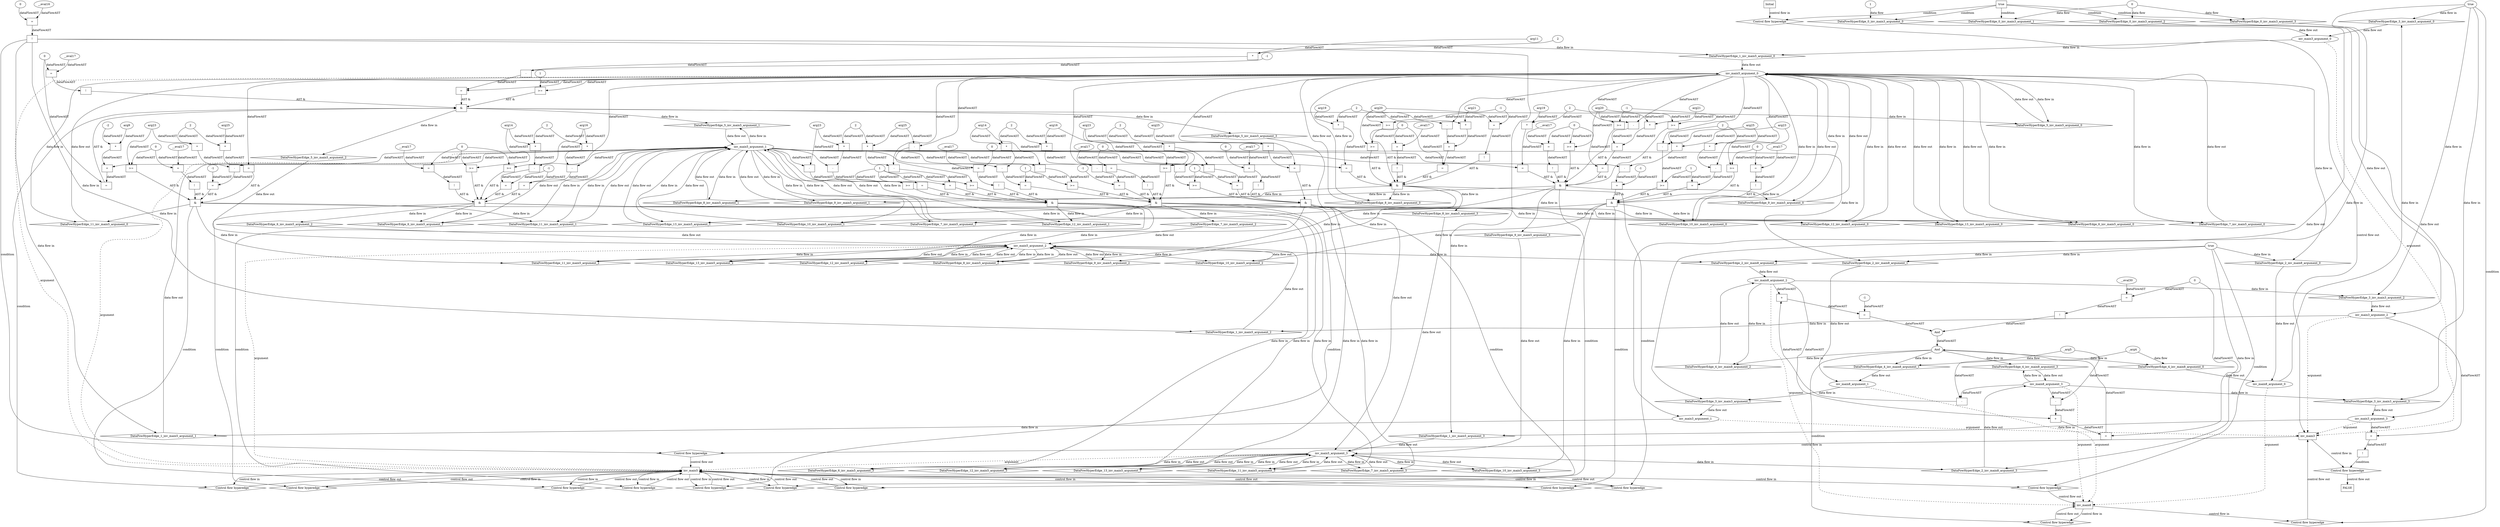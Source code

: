 digraph dag {
inv_main3 [label="inv_main3" nodeName=inv_main3 class=cfn  shape="rect"];
inv_main5 [label="inv_main5" nodeName=inv_main5 class=cfn  shape="rect"];
inv_main8 [label="inv_main8" nodeName=inv_main8 class=cfn  shape="rect"];
FALSE [label="FALSE" nodeName=FALSE class=cfn  shape="rect"];
Initial [label="Initial" nodeName=Initial class=cfn  shape="rect"];
ControlFowHyperEdge_0 [label="Control flow hyperedge" nodeName=ControlFowHyperEdge_0 class=controlFlowHyperEdge shape="diamond"];
Initial -> ControlFowHyperEdge_0[label="control flow in"]
ControlFowHyperEdge_0 -> inv_main3[label="control flow out"]
ControlFowHyperEdge_1 [label="Control flow hyperedge" nodeName=ControlFowHyperEdge_1 class=controlFlowHyperEdge shape="diamond"];
inv_main3 -> ControlFowHyperEdge_1[label="control flow in"]
ControlFowHyperEdge_1 -> inv_main5[label="control flow out"]
ControlFowHyperEdge_2 [label="Control flow hyperedge" nodeName=ControlFowHyperEdge_2 class=controlFlowHyperEdge shape="diamond"];
inv_main5 -> ControlFowHyperEdge_2[label="control flow in"]
ControlFowHyperEdge_2 -> inv_main8[label="control flow out"]
ControlFowHyperEdge_3 [label="Control flow hyperedge" nodeName=ControlFowHyperEdge_3 class=controlFlowHyperEdge shape="diamond"];
inv_main8 -> ControlFowHyperEdge_3[label="control flow in"]
ControlFowHyperEdge_3 -> inv_main3[label="control flow out"]
ControlFowHyperEdge_4 [label="Control flow hyperedge" nodeName=ControlFowHyperEdge_4 class=controlFlowHyperEdge shape="diamond"];
inv_main8 -> ControlFowHyperEdge_4[label="control flow in"]
ControlFowHyperEdge_4 -> inv_main8[label="control flow out"]
ControlFowHyperEdge_5 [label="Control flow hyperedge" nodeName=ControlFowHyperEdge_5 class=controlFlowHyperEdge shape="diamond"];
inv_main5 -> ControlFowHyperEdge_5[label="control flow in"]
ControlFowHyperEdge_5 -> inv_main5[label="control flow out"]
ControlFowHyperEdge_6 [label="Control flow hyperedge" nodeName=ControlFowHyperEdge_6 class=controlFlowHyperEdge shape="diamond"];
inv_main5 -> ControlFowHyperEdge_6[label="control flow in"]
ControlFowHyperEdge_6 -> inv_main5[label="control flow out"]
ControlFowHyperEdge_7 [label="Control flow hyperedge" nodeName=ControlFowHyperEdge_7 class=controlFlowHyperEdge shape="diamond"];
inv_main5 -> ControlFowHyperEdge_7[label="control flow in"]
ControlFowHyperEdge_7 -> inv_main5[label="control flow out"]
ControlFowHyperEdge_8 [label="Control flow hyperedge" nodeName=ControlFowHyperEdge_8 class=controlFlowHyperEdge shape="diamond"];
inv_main5 -> ControlFowHyperEdge_8[label="control flow in"]
ControlFowHyperEdge_8 -> inv_main5[label="control flow out"]
ControlFowHyperEdge_9 [label="Control flow hyperedge" nodeName=ControlFowHyperEdge_9 class=controlFlowHyperEdge shape="diamond"];
inv_main5 -> ControlFowHyperEdge_9[label="control flow in"]
ControlFowHyperEdge_9 -> inv_main5[label="control flow out"]
ControlFowHyperEdge_10 [label="Control flow hyperedge" nodeName=ControlFowHyperEdge_10 class=controlFlowHyperEdge shape="diamond"];
inv_main5 -> ControlFowHyperEdge_10[label="control flow in"]
ControlFowHyperEdge_10 -> inv_main5[label="control flow out"]
ControlFowHyperEdge_11 [label="Control flow hyperedge" nodeName=ControlFowHyperEdge_11 class=controlFlowHyperEdge shape="diamond"];
inv_main5 -> ControlFowHyperEdge_11[label="control flow in"]
ControlFowHyperEdge_11 -> inv_main5[label="control flow out"]
ControlFowHyperEdge_12 [label="Control flow hyperedge" nodeName=ControlFowHyperEdge_12 class=controlFlowHyperEdge shape="diamond"];
inv_main5 -> ControlFowHyperEdge_12[label="control flow in"]
ControlFowHyperEdge_12 -> inv_main5[label="control flow out"]
ControlFowHyperEdge_13 [label="Control flow hyperedge" nodeName=ControlFowHyperEdge_13 class=controlFlowHyperEdge shape="diamond"];
inv_main5 -> ControlFowHyperEdge_13[label="control flow in"]
ControlFowHyperEdge_13 -> inv_main5[label="control flow out"]
ControlFowHyperEdge_14 [label="Control flow hyperedge" nodeName=ControlFowHyperEdge_14 class=controlFlowHyperEdge shape="diamond"];
inv_main3 -> ControlFowHyperEdge_14[label="control flow in"]
ControlFowHyperEdge_14 -> FALSE[label="control flow out"]
inv_main3_argument_0 [label="inv_main3_argument_0" nodeName=argument0 class=argument  head=inv_main3 shape="oval"];
inv_main3_argument_0 -> inv_main3[label="argument" style="dashed"]
inv_main3_argument_1 [label="inv_main3_argument_1" nodeName=argument1 class=argument  head=inv_main3 shape="oval"];
inv_main3_argument_1 -> inv_main3[label="argument" style="dashed"]
inv_main3_argument_2 [label="inv_main3_argument_2" nodeName=argument2 class=argument  head=inv_main3 shape="oval"];
inv_main3_argument_2 -> inv_main3[label="argument" style="dashed"]
inv_main3_argument_3 [label="inv_main3_argument_3" nodeName=argument3 class=argument  head=inv_main3 shape="oval"];
inv_main3_argument_3 -> inv_main3[label="argument" style="dashed"]
inv_main5_argument_0 [label="inv_main5_argument_0" nodeName=argument0 class=argument  head=inv_main5 shape="oval"];
inv_main5_argument_0 -> inv_main5[label="argument" style="dashed"]
inv_main5_argument_1 [label="inv_main5_argument_1" nodeName=argument1 class=argument  head=inv_main5 shape="oval"];
inv_main5_argument_1 -> inv_main5[label="argument" style="dashed"]
inv_main5_argument_2 [label="inv_main5_argument_2" nodeName=argument2 class=argument  head=inv_main5 shape="oval"];
inv_main5_argument_2 -> inv_main5[label="argument" style="dashed"]
inv_main5_argument_3 [label="inv_main5_argument_3" nodeName=argument3 class=argument  head=inv_main5 shape="oval"];
inv_main5_argument_3 -> inv_main5[label="argument" style="dashed"]
inv_main8_argument_0 [label="inv_main8_argument_0" nodeName=argument0 class=argument  head=inv_main8 shape="oval"];
inv_main8_argument_0 -> inv_main8[label="argument" style="dashed"]
inv_main8_argument_1 [label="inv_main8_argument_1" nodeName=argument1 class=argument  head=inv_main8 shape="oval"];
inv_main8_argument_1 -> inv_main8[label="argument" style="dashed"]
inv_main8_argument_2 [label="inv_main8_argument_2" nodeName=argument2 class=argument  head=inv_main8 shape="oval"];
inv_main8_argument_2 -> inv_main8[label="argument" style="dashed"]
inv_main8_argument_3 [label="inv_main8_argument_3" nodeName=argument3 class=argument  head=inv_main8 shape="oval"];
inv_main8_argument_3 -> inv_main8[label="argument" style="dashed"]

true_0 [label="true" nodeName=true_0 class=true shape="rect"];
true_0->ControlFowHyperEdge_0 [label="condition"];
xxxinv_main3___Initial_0xxxdataFlow_0_node_0 [label="1" nodeName=xxxinv_main3___Initial_0xxxdataFlow_0_node_0 class=Literal ];

xxxinv_main3___Initial_0xxxdataFlow_0_node_0->DataFowHyperEdge_0_inv_main3_argument_0 [label="data flow"];
xxxinv_main3___Initial_0xxxdataFlow1_node_0 [label="0" nodeName=xxxinv_main3___Initial_0xxxdataFlow1_node_0 class=Literal ];

xxxinv_main3___Initial_0xxxdataFlow1_node_0->DataFowHyperEdge_0_inv_main3_argument_1 [label="data flow"];

xxxinv_main3___Initial_0xxxdataFlow1_node_0->DataFowHyperEdge_0_inv_main3_argument_2 [label="data flow"];

xxxinv_main3___Initial_0xxxdataFlow1_node_0->DataFowHyperEdge_0_inv_main3_argument_3 [label="data flow"];
xxxinv_main5___inv_main3_1xxxguard_0_node_0 [label="!" nodeName=xxxinv_main5___inv_main3_1xxxguard_0_node_0 class=Operator shape="rect"];
xxxinv_main5___inv_main3_1xxxguard_0_node_1 [label="=" nodeName=xxxinv_main5___inv_main3_1xxxguard_0_node_1 class=Operator  shape="rect"];
xxxinv_main5___inv_main3_1xxxguard_0_node_2 [label="__eval16" nodeName=xxxinv_main5___inv_main3_1xxxguard_0_node_2 class=Constant ];
xxxinv_main5___inv_main3_1xxxguard_0_node_3 [label="0" nodeName=xxxinv_main5___inv_main3_1xxxguard_0_node_3 class=Literal ];
xxxinv_main5___inv_main3_1xxxguard_0_node_1->xxxinv_main5___inv_main3_1xxxguard_0_node_0[label="dataFlowAST"]
xxxinv_main5___inv_main3_1xxxguard_0_node_2->xxxinv_main5___inv_main3_1xxxguard_0_node_1[label="dataFlowAST"]
xxxinv_main5___inv_main3_1xxxguard_0_node_3->xxxinv_main5___inv_main3_1xxxguard_0_node_1[label="dataFlowAST"]

xxxinv_main5___inv_main3_1xxxguard_0_node_0->ControlFowHyperEdge_1 [label="condition"];
xxxinv_main8___inv_main5_2xxxguard_0_node_0 [label="true" nodeName=xxxinv_main8___inv_main5_2xxxguard_0_node_0 class=BoolValue ];

xxxinv_main8___inv_main5_2xxxguard_0_node_0->ControlFowHyperEdge_2 [label="condition"];
xxxinv_main3___inv_main8_3xxxguard_0_node_0 [label="true" nodeName=xxxinv_main3___inv_main8_3xxxguard_0_node_0 class=BoolValue ];

xxxinv_main3___inv_main8_3xxxguard_0_node_0->ControlFowHyperEdge_3 [label="condition"];
xxxinv_main8___inv_main8_4xxxguard_0_node_0 [label="And" nodeName=xxxinv_main8___inv_main8_4xxxguard_0_node_0 class=Operator ];
xxxinv_main8___inv_main8_4xxxguard_0_node_1 [label="And" nodeName=xxxinv_main8___inv_main8_4xxxguard_0_node_1 class=Operator ];
xxxinv_main8___inv_main8_4xxxguard_0_node_2 [label="!" nodeName=xxxinv_main8___inv_main8_4xxxguard_0_node_2 class=Operator shape="rect"];
xxxinv_main8___inv_main8_4xxxguard_0_node_3 [label="=" nodeName=xxxinv_main8___inv_main8_4xxxguard_0_node_3 class=Operator  shape="rect"];
xxxinv_main8___inv_main8_4xxxguard_0_node_4 [label="__eval30" nodeName=xxxinv_main8___inv_main8_4xxxguard_0_node_4 class=Constant ];
xxxinv_main8___inv_main8_4xxxguard_0_node_5 [label="0" nodeName=xxxinv_main8___inv_main8_4xxxguard_0_node_5 class=Literal ];
xxxinv_main8___inv_main8_4xxxguard_0_node_6 [label="=" nodeName=xxxinv_main8___inv_main8_4xxxguard_0_node_6 class=Operator  shape="rect"];
xxxinv_main8___inv_main8_4xxxguard_0_node_7 [label="+" nodeName=xxxinv_main8___inv_main8_4xxxguard_0_node_7 class= Operator shape="rect"];
xxxinv_main8___inv_main8_4xxxguard_0_node_9 [label="-" nodeName=xxxinv_main8___inv_main8_4xxxguard_0_node_9 class= Operator shape="rect"];
xxxinv_main8___inv_main8_4xxxguard_0_node_12 [label="-1" nodeName=xxxinv_main8___inv_main8_4xxxguard_0_node_12 class=Literal ];
xxxinv_main8___inv_main8_4xxxguard_0_node_13 [label="=" nodeName=xxxinv_main8___inv_main8_4xxxguard_0_node_13 class=Operator  shape="rect"];
xxxinv_main8___inv_main8_4xxxguard_0_node_14 [label="+" nodeName=xxxinv_main8___inv_main8_4xxxguard_0_node_14 class= Operator shape="rect"];
xxxinv_main8___inv_main8_4xxxguard_0_node_16 [label="-" nodeName=xxxinv_main8___inv_main8_4xxxguard_0_node_16 class= Operator shape="rect"];
xxxinv_main8___inv_main8_4xxxguard_0_node_1->xxxinv_main8___inv_main8_4xxxguard_0_node_0[label="dataFlowAST"]
xxxinv_main8___inv_main8_4xxxguard_0_node_13->xxxinv_main8___inv_main8_4xxxguard_0_node_0[label="dataFlowAST"]
xxxinv_main8___inv_main8_4xxxguard_0_node_2->xxxinv_main8___inv_main8_4xxxguard_0_node_1[label="dataFlowAST"]
xxxinv_main8___inv_main8_4xxxguard_0_node_6->xxxinv_main8___inv_main8_4xxxguard_0_node_1[label="dataFlowAST"]
xxxinv_main8___inv_main8_4xxxguard_0_node_3->xxxinv_main8___inv_main8_4xxxguard_0_node_2[label="dataFlowAST"]
xxxinv_main8___inv_main8_4xxxguard_0_node_4->xxxinv_main8___inv_main8_4xxxguard_0_node_3[label="dataFlowAST"]
xxxinv_main8___inv_main8_4xxxguard_0_node_5->xxxinv_main8___inv_main8_4xxxguard_0_node_3[label="dataFlowAST"]
xxxinv_main8___inv_main8_4xxxguard_0_node_7->xxxinv_main8___inv_main8_4xxxguard_0_node_6[label="dataFlowAST"]
xxxinv_main8___inv_main8_4xxxguard_0_node_12->xxxinv_main8___inv_main8_4xxxguard_0_node_6[label="dataFlowAST"]
inv_main8_argument_2->xxxinv_main8___inv_main8_4xxxguard_0_node_7[label="dataFlowAST"]
xxxinv_main8___inv_main8_4xxxguard_0_node_9->xxxinv_main8___inv_main8_4xxxguard_0_node_7[label="dataFlowAST"]
inv_main8_argument_3->xxxinv_main8___inv_main8_4xxxguard_0_node_9[label="dataFlowAST"]
xxxinv_main8___inv_main8_4xxxdataFlow_0_node_0->xxxinv_main8___inv_main8_4xxxguard_0_node_9[label="dataFlowAST"]
xxxinv_main8___inv_main8_4xxxguard_0_node_14->xxxinv_main8___inv_main8_4xxxguard_0_node_13[label="dataFlowAST"]
xxxinv_main8___inv_main8_4xxxguard_0_node_5->xxxinv_main8___inv_main8_4xxxguard_0_node_13[label="dataFlowAST"]
inv_main8_argument_2->xxxinv_main8___inv_main8_4xxxguard_0_node_14[label="dataFlowAST"]
xxxinv_main8___inv_main8_4xxxguard_0_node_16->xxxinv_main8___inv_main8_4xxxguard_0_node_14[label="dataFlowAST"]
inv_main8_argument_3->xxxinv_main8___inv_main8_4xxxguard_0_node_16[label="dataFlowAST"]
xxxinv_main8___inv_main8_4xxxdataFlow1_node_0->xxxinv_main8___inv_main8_4xxxguard_0_node_16[label="dataFlowAST"]

xxxinv_main8___inv_main8_4xxxguard_0_node_0->ControlFowHyperEdge_4 [label="condition"];
xxxinv_main8___inv_main8_4xxxdataFlow_0_node_0 [label="_arg4" nodeName=xxxinv_main8___inv_main8_4xxxdataFlow_0_node_0 class=Constant ];

xxxinv_main8___inv_main8_4xxxdataFlow_0_node_0->DataFowHyperEdge_4_inv_main8_argument_0 [label="data flow"];
xxxinv_main8___inv_main8_4xxxdataFlow1_node_0 [label="_arg5" nodeName=xxxinv_main8___inv_main8_4xxxdataFlow1_node_0 class=Constant ];

xxxinv_main8___inv_main8_4xxxdataFlow1_node_0->DataFowHyperEdge_4_inv_main8_argument_1 [label="data flow"];
xxxinv_main5___inv_main5_5xxx_and [label="&" nodeName=xxxinv_main5___inv_main5_5xxx_and class=Operator shape="rect"];
xxxinv_main5___inv_main5_5xxxguard_0_node_0 [label="=" nodeName=xxxinv_main5___inv_main5_5xxxguard_0_node_0 class=Operator  shape="rect"];
xxxinv_main5___inv_main5_5xxxguard_0_node_1 [label="+" nodeName=xxxinv_main5___inv_main5_5xxxguard_0_node_1 class= Operator shape="rect"];
xxxinv_main5___inv_main5_5xxxguard_0_node_3 [label="*" nodeName=xxxinv_main5___inv_main5_5xxxguard_0_node_3 class=Operator  shape="rect"];
xxxinv_main5___inv_main5_5xxxguard_0_node_4 [label="-2" nodeName=xxxinv_main5___inv_main5_5xxxguard_0_node_4 class=Coeff ];
xxxinv_main5___inv_main5_5xxxguard_0_node_5 [label="arg9" nodeName=xxxinv_main5___inv_main5_5xxxguard_0_node_5 class=Constant ];
xxxinv_main5___inv_main5_5xxxguard_0_node_6 [label="0" nodeName=xxxinv_main5___inv_main5_5xxxguard_0_node_6 class=Literal ];
xxxinv_main5___inv_main5_5xxxguard_0_node_1->xxxinv_main5___inv_main5_5xxxguard_0_node_0[label="dataFlowAST"]
xxxinv_main5___inv_main5_5xxxguard_0_node_6->xxxinv_main5___inv_main5_5xxxguard_0_node_0[label="dataFlowAST"]
inv_main5_argument_1->xxxinv_main5___inv_main5_5xxxguard_0_node_1[label="dataFlowAST"]
xxxinv_main5___inv_main5_5xxxguard_0_node_3->xxxinv_main5___inv_main5_5xxxguard_0_node_1[label="dataFlowAST"]
xxxinv_main5___inv_main5_5xxxguard_0_node_5->xxxinv_main5___inv_main5_5xxxguard_0_node_3[label="dataFlowAST"]
xxxinv_main5___inv_main5_5xxxguard_0_node_4->xxxinv_main5___inv_main5_5xxxguard_0_node_3[label="dataFlowAST"]

xxxinv_main5___inv_main5_5xxxguard_0_node_0->xxxinv_main5___inv_main5_5xxx_and [label="AST &"];
xxxinv_main5___inv_main5_5xxxguard1_node_0 [label=">=" nodeName=xxxinv_main5___inv_main5_5xxxguard1_node_0 class=Operator  shape="rect"];
xxxinv_main5___inv_main5_5xxxguard1_node_2 [label="1" nodeName=xxxinv_main5___inv_main5_5xxxguard1_node_2 class=Literal ];
inv_main5_argument_0->xxxinv_main5___inv_main5_5xxxguard1_node_0[label="dataFlowAST"]
xxxinv_main5___inv_main5_5xxxguard1_node_2->xxxinv_main5___inv_main5_5xxxguard1_node_0[label="dataFlowAST"]

xxxinv_main5___inv_main5_5xxxguard1_node_0->xxxinv_main5___inv_main5_5xxx_and [label="AST &"];
xxxinv_main5___inv_main5_5xxxguard2_node_0 [label="=" nodeName=xxxinv_main5___inv_main5_5xxxguard2_node_0 class=Operator  shape="rect"];
xxxinv_main5___inv_main5_5xxxguard2_node_2 [label="-" nodeName=xxxinv_main5___inv_main5_5xxxguard2_node_2 class= Operator shape="rect"];
xxxinv_main5___inv_main5_5xxxguard2_node_3 [label="*" nodeName=xxxinv_main5___inv_main5_5xxxguard2_node_3 class=Operator  shape="rect"];
xxxinv_main5___inv_main5_5xxxguard2_node_4 [label="2" nodeName=xxxinv_main5___inv_main5_5xxxguard2_node_4 class=Coeff ];
xxxinv_main5___inv_main5_5xxxguard2_node_5 [label="arg11" nodeName=xxxinv_main5___inv_main5_5xxxguard2_node_5 class=Constant ];
xxxinv_main5___inv_main5_5xxxguard2_node_6 [label="-1" nodeName=xxxinv_main5___inv_main5_5xxxguard2_node_6 class=Literal ];
inv_main5_argument_0->xxxinv_main5___inv_main5_5xxxguard2_node_0[label="dataFlowAST"]
xxxinv_main5___inv_main5_5xxxguard2_node_2->xxxinv_main5___inv_main5_5xxxguard2_node_0[label="dataFlowAST"]
xxxinv_main5___inv_main5_5xxxguard2_node_3->xxxinv_main5___inv_main5_5xxxguard2_node_2[label="dataFlowAST"]
xxxinv_main5___inv_main5_5xxxguard2_node_6->xxxinv_main5___inv_main5_5xxxguard2_node_2[label="dataFlowAST"]
xxxinv_main5___inv_main5_5xxxguard2_node_4->xxxinv_main5___inv_main5_5xxxguard2_node_3[label="dataFlowAST"]
xxxinv_main5___inv_main5_5xxxguard2_node_5->xxxinv_main5___inv_main5_5xxxguard2_node_3[label="dataFlowAST"]

xxxinv_main5___inv_main5_5xxxguard2_node_0->xxxinv_main5___inv_main5_5xxx_and [label="AST &"];
xxxinv_main5___inv_main5_5xxxguard3_node_0 [label="!" nodeName=xxxinv_main5___inv_main5_5xxxguard3_node_0 class=Operator shape="rect"];
xxxinv_main5___inv_main5_5xxxguard3_node_1 [label="=" nodeName=xxxinv_main5___inv_main5_5xxxguard3_node_1 class=Operator  shape="rect"];
xxxinv_main5___inv_main5_5xxxguard3_node_2 [label="__eval17" nodeName=xxxinv_main5___inv_main5_5xxxguard3_node_2 class=Constant ];
xxxinv_main5___inv_main5_5xxxguard3_node_1->xxxinv_main5___inv_main5_5xxxguard3_node_0[label="dataFlowAST"]
xxxinv_main5___inv_main5_5xxxguard3_node_2->xxxinv_main5___inv_main5_5xxxguard3_node_1[label="dataFlowAST"]
xxxinv_main5___inv_main5_5xxxguard_0_node_6->xxxinv_main5___inv_main5_5xxxguard3_node_1[label="dataFlowAST"]

xxxinv_main5___inv_main5_5xxxguard3_node_0->xxxinv_main5___inv_main5_5xxx_and [label="AST &"];
xxxinv_main5___inv_main5_5xxx_and->ControlFowHyperEdge_5 [label="condition"];
xxxinv_main5___inv_main5_6xxx_and [label="&" nodeName=xxxinv_main5___inv_main5_6xxx_and class=Operator shape="rect"];
xxxinv_main5___inv_main5_6xxxguard4_node_0 [label="!" nodeName=xxxinv_main5___inv_main5_6xxxguard4_node_0 class=Operator shape="rect"];
xxxinv_main5___inv_main5_6xxxguard4_node_1 [label="=" nodeName=xxxinv_main5___inv_main5_6xxxguard4_node_1 class=Operator  shape="rect"];
xxxinv_main5___inv_main5_6xxxguard4_node_2 [label="__eval17" nodeName=xxxinv_main5___inv_main5_6xxxguard4_node_2 class=Constant ];
xxxinv_main5___inv_main5_6xxxguard4_node_1->xxxinv_main5___inv_main5_6xxxguard4_node_0[label="dataFlowAST"]
xxxinv_main5___inv_main5_6xxxguard4_node_2->xxxinv_main5___inv_main5_6xxxguard4_node_1[label="dataFlowAST"]
xxxinv_main5___inv_main5_6xxxguard_0_node_2->xxxinv_main5___inv_main5_6xxxguard4_node_1[label="dataFlowAST"]

xxxinv_main5___inv_main5_6xxxguard4_node_0->xxxinv_main5___inv_main5_6xxx_and [label="AST &"];
xxxinv_main5___inv_main5_6xxxguard3_node_0 [label="=" nodeName=xxxinv_main5___inv_main5_6xxxguard3_node_0 class=Operator  shape="rect"];
xxxinv_main5___inv_main5_6xxxguard3_node_1 [label="-" nodeName=xxxinv_main5___inv_main5_6xxxguard3_node_1 class= Operator shape="rect"];
xxxinv_main5___inv_main5_6xxxguard3_node_2 [label="*" nodeName=xxxinv_main5___inv_main5_6xxxguard3_node_2 class=Operator  shape="rect"];
xxxinv_main5___inv_main5_6xxxguard2_node_3 [label="2" nodeName=xxxinv_main5___inv_main5_6xxxguard2_node_3 class=Coeff ];
xxxinv_main5___inv_main5_6xxxguard3_node_1->xxxinv_main5___inv_main5_6xxxguard3_node_0[label="dataFlowAST"]
xxxinv_main5___inv_main5_6xxxguard2_node_6->xxxinv_main5___inv_main5_6xxxguard3_node_0[label="dataFlowAST"]
xxxinv_main5___inv_main5_6xxxguard3_node_2->xxxinv_main5___inv_main5_6xxxguard3_node_1[label="dataFlowAST"]
inv_main5_argument_1->xxxinv_main5___inv_main5_6xxxguard3_node_1[label="dataFlowAST"]
xxxinv_main5___inv_main5_6xxxguard2_node_3->xxxinv_main5___inv_main5_6xxxguard3_node_2[label="dataFlowAST"]
xxxinv_main5___inv_main5_6xxxguard_0_node_1->xxxinv_main5___inv_main5_6xxxguard3_node_2[label="dataFlowAST"]

xxxinv_main5___inv_main5_6xxxguard3_node_0->xxxinv_main5___inv_main5_6xxx_and [label="AST &"];
xxxinv_main5___inv_main5_6xxxguard2_node_0 [label="=" nodeName=xxxinv_main5___inv_main5_6xxxguard2_node_0 class=Operator  shape="rect"];
xxxinv_main5___inv_main5_6xxxguard2_node_1 [label="-" nodeName=xxxinv_main5___inv_main5_6xxxguard2_node_1 class= Operator shape="rect"];
xxxinv_main5___inv_main5_6xxxguard2_node_2 [label="*" nodeName=xxxinv_main5___inv_main5_6xxxguard2_node_2 class=Operator  shape="rect"];
xxxinv_main5___inv_main5_6xxxguard2_node_3 [label="2" nodeName=xxxinv_main5___inv_main5_6xxxguard2_node_3 class=Coeff ];
xxxinv_main5___inv_main5_6xxxguard2_node_6 [label="-1" nodeName=xxxinv_main5___inv_main5_6xxxguard2_node_6 class=Literal ];
xxxinv_main5___inv_main5_6xxxguard2_node_1->xxxinv_main5___inv_main5_6xxxguard2_node_0[label="dataFlowAST"]
xxxinv_main5___inv_main5_6xxxguard2_node_6->xxxinv_main5___inv_main5_6xxxguard2_node_0[label="dataFlowAST"]
xxxinv_main5___inv_main5_6xxxguard2_node_2->xxxinv_main5___inv_main5_6xxxguard2_node_1[label="dataFlowAST"]
inv_main5_argument_0->xxxinv_main5___inv_main5_6xxxguard2_node_1[label="dataFlowAST"]
xxxinv_main5___inv_main5_6xxxguard2_node_3->xxxinv_main5___inv_main5_6xxxguard2_node_2[label="dataFlowAST"]
xxxinv_main5___inv_main5_6xxxguard1_node_1->xxxinv_main5___inv_main5_6xxxguard2_node_2[label="dataFlowAST"]

xxxinv_main5___inv_main5_6xxxguard2_node_0->xxxinv_main5___inv_main5_6xxx_and [label="AST &"];
xxxinv_main5___inv_main5_6xxxguard_0_node_0 [label=">=" nodeName=xxxinv_main5___inv_main5_6xxxguard_0_node_0 class=Operator  shape="rect"];
xxxinv_main5___inv_main5_6xxxguard_0_node_1 [label="arg14" nodeName=xxxinv_main5___inv_main5_6xxxguard_0_node_1 class=Constant ];
xxxinv_main5___inv_main5_6xxxguard_0_node_2 [label="0" nodeName=xxxinv_main5___inv_main5_6xxxguard_0_node_2 class=Literal ];
xxxinv_main5___inv_main5_6xxxguard_0_node_1->xxxinv_main5___inv_main5_6xxxguard_0_node_0[label="dataFlowAST"]
xxxinv_main5___inv_main5_6xxxguard_0_node_2->xxxinv_main5___inv_main5_6xxxguard_0_node_0[label="dataFlowAST"]

xxxinv_main5___inv_main5_6xxxguard_0_node_0->xxxinv_main5___inv_main5_6xxx_and [label="AST &"];
xxxinv_main5___inv_main5_6xxxguard1_node_0 [label=">=" nodeName=xxxinv_main5___inv_main5_6xxxguard1_node_0 class=Operator  shape="rect"];
xxxinv_main5___inv_main5_6xxxguard1_node_1 [label="arg16" nodeName=xxxinv_main5___inv_main5_6xxxguard1_node_1 class=Constant ];
xxxinv_main5___inv_main5_6xxxguard1_node_1->xxxinv_main5___inv_main5_6xxxguard1_node_0[label="dataFlowAST"]
xxxinv_main5___inv_main5_6xxxguard_0_node_2->xxxinv_main5___inv_main5_6xxxguard1_node_0[label="dataFlowAST"]

xxxinv_main5___inv_main5_6xxxguard1_node_0->xxxinv_main5___inv_main5_6xxx_and [label="AST &"];
xxxinv_main5___inv_main5_6xxx_and->ControlFowHyperEdge_6 [label="condition"];
xxxinv_main5___inv_main5_7xxx_and [label="&" nodeName=xxxinv_main5___inv_main5_7xxx_and class=Operator shape="rect"];
xxxinv_main5___inv_main5_7xxxguard3_node_0 [label="=" nodeName=xxxinv_main5___inv_main5_7xxxguard3_node_0 class=Operator  shape="rect"];
xxxinv_main5___inv_main5_7xxxguard3_node_1 [label="-" nodeName=xxxinv_main5___inv_main5_7xxxguard3_node_1 class= Operator shape="rect"];
xxxinv_main5___inv_main5_7xxxguard3_node_2 [label="*" nodeName=xxxinv_main5___inv_main5_7xxxguard3_node_2 class=Operator  shape="rect"];
xxxinv_main5___inv_main5_7xxxguard2_node_3 [label="2" nodeName=xxxinv_main5___inv_main5_7xxxguard2_node_3 class=Coeff ];
xxxinv_main5___inv_main5_7xxxguard3_node_1->xxxinv_main5___inv_main5_7xxxguard3_node_0[label="dataFlowAST"]
xxxinv_main5___inv_main5_7xxxguard_0_node_4->xxxinv_main5___inv_main5_7xxxguard3_node_0[label="dataFlowAST"]
xxxinv_main5___inv_main5_7xxxguard3_node_2->xxxinv_main5___inv_main5_7xxxguard3_node_1[label="dataFlowAST"]
inv_main5_argument_1->xxxinv_main5___inv_main5_7xxxguard3_node_1[label="dataFlowAST"]
xxxinv_main5___inv_main5_7xxxguard2_node_3->xxxinv_main5___inv_main5_7xxxguard3_node_2[label="dataFlowAST"]
xxxinv_main5___inv_main5_7xxxguard_0_node_2->xxxinv_main5___inv_main5_7xxxguard3_node_2[label="dataFlowAST"]

xxxinv_main5___inv_main5_7xxxguard3_node_0->xxxinv_main5___inv_main5_7xxx_and [label="AST &"];
xxxinv_main5___inv_main5_7xxxguard_0_node_0 [label=">=" nodeName=xxxinv_main5___inv_main5_7xxxguard_0_node_0 class=Operator  shape="rect"];
xxxinv_main5___inv_main5_7xxxguard_0_node_1 [label="-" nodeName=xxxinv_main5___inv_main5_7xxxguard_0_node_1 class= Operator shape="rect"];
xxxinv_main5___inv_main5_7xxxguard_0_node_2 [label="arg14" nodeName=xxxinv_main5___inv_main5_7xxxguard_0_node_2 class=Constant ];
xxxinv_main5___inv_main5_7xxxguard_0_node_4 [label="1" nodeName=xxxinv_main5___inv_main5_7xxxguard_0_node_4 class=Literal ];
xxxinv_main5___inv_main5_7xxxguard_0_node_1->xxxinv_main5___inv_main5_7xxxguard_0_node_0[label="dataFlowAST"]
xxxinv_main5___inv_main5_7xxxguard_0_node_4->xxxinv_main5___inv_main5_7xxxguard_0_node_0[label="dataFlowAST"]
xxxinv_main5___inv_main5_7xxxguard_0_node_2->xxxinv_main5___inv_main5_7xxxguard_0_node_1[label="dataFlowAST"]
inv_main5_argument_1->xxxinv_main5___inv_main5_7xxxguard_0_node_1[label="dataFlowAST"]

xxxinv_main5___inv_main5_7xxxguard_0_node_0->xxxinv_main5___inv_main5_7xxx_and [label="AST &"];
xxxinv_main5___inv_main5_7xxxguard2_node_0 [label="=" nodeName=xxxinv_main5___inv_main5_7xxxguard2_node_0 class=Operator  shape="rect"];
xxxinv_main5___inv_main5_7xxxguard2_node_1 [label="-" nodeName=xxxinv_main5___inv_main5_7xxxguard2_node_1 class= Operator shape="rect"];
xxxinv_main5___inv_main5_7xxxguard2_node_2 [label="*" nodeName=xxxinv_main5___inv_main5_7xxxguard2_node_2 class=Operator  shape="rect"];
xxxinv_main5___inv_main5_7xxxguard2_node_3 [label="2" nodeName=xxxinv_main5___inv_main5_7xxxguard2_node_3 class=Coeff ];
xxxinv_main5___inv_main5_7xxxguard2_node_6 [label="-1" nodeName=xxxinv_main5___inv_main5_7xxxguard2_node_6 class=Literal ];
xxxinv_main5___inv_main5_7xxxguard2_node_1->xxxinv_main5___inv_main5_7xxxguard2_node_0[label="dataFlowAST"]
xxxinv_main5___inv_main5_7xxxguard2_node_6->xxxinv_main5___inv_main5_7xxxguard2_node_0[label="dataFlowAST"]
xxxinv_main5___inv_main5_7xxxguard2_node_2->xxxinv_main5___inv_main5_7xxxguard2_node_1[label="dataFlowAST"]
inv_main5_argument_0->xxxinv_main5___inv_main5_7xxxguard2_node_1[label="dataFlowAST"]
xxxinv_main5___inv_main5_7xxxguard2_node_3->xxxinv_main5___inv_main5_7xxxguard2_node_2[label="dataFlowAST"]
xxxinv_main5___inv_main5_7xxxguard1_node_1->xxxinv_main5___inv_main5_7xxxguard2_node_2[label="dataFlowAST"]

xxxinv_main5___inv_main5_7xxxguard2_node_0->xxxinv_main5___inv_main5_7xxx_and [label="AST &"];
xxxinv_main5___inv_main5_7xxxguard4_node_0 [label="!" nodeName=xxxinv_main5___inv_main5_7xxxguard4_node_0 class=Operator shape="rect"];
xxxinv_main5___inv_main5_7xxxguard4_node_1 [label="=" nodeName=xxxinv_main5___inv_main5_7xxxguard4_node_1 class=Operator  shape="rect"];
xxxinv_main5___inv_main5_7xxxguard4_node_2 [label="__eval17" nodeName=xxxinv_main5___inv_main5_7xxxguard4_node_2 class=Constant ];
xxxinv_main5___inv_main5_7xxxguard4_node_1->xxxinv_main5___inv_main5_7xxxguard4_node_0[label="dataFlowAST"]
xxxinv_main5___inv_main5_7xxxguard4_node_2->xxxinv_main5___inv_main5_7xxxguard4_node_1[label="dataFlowAST"]
xxxinv_main5___inv_main5_7xxxguard1_node_2->xxxinv_main5___inv_main5_7xxxguard4_node_1[label="dataFlowAST"]

xxxinv_main5___inv_main5_7xxxguard4_node_0->xxxinv_main5___inv_main5_7xxx_and [label="AST &"];
xxxinv_main5___inv_main5_7xxxguard1_node_0 [label=">=" nodeName=xxxinv_main5___inv_main5_7xxxguard1_node_0 class=Operator  shape="rect"];
xxxinv_main5___inv_main5_7xxxguard1_node_1 [label="arg16" nodeName=xxxinv_main5___inv_main5_7xxxguard1_node_1 class=Constant ];
xxxinv_main5___inv_main5_7xxxguard1_node_2 [label="0" nodeName=xxxinv_main5___inv_main5_7xxxguard1_node_2 class=Literal ];
xxxinv_main5___inv_main5_7xxxguard1_node_1->xxxinv_main5___inv_main5_7xxxguard1_node_0[label="dataFlowAST"]
xxxinv_main5___inv_main5_7xxxguard1_node_2->xxxinv_main5___inv_main5_7xxxguard1_node_0[label="dataFlowAST"]

xxxinv_main5___inv_main5_7xxxguard1_node_0->xxxinv_main5___inv_main5_7xxx_and [label="AST &"];
xxxinv_main5___inv_main5_7xxx_and->ControlFowHyperEdge_7 [label="condition"];
xxxinv_main5___inv_main5_8xxx_and [label="&" nodeName=xxxinv_main5___inv_main5_8xxx_and class=Operator shape="rect"];
xxxinv_main5___inv_main5_8xxxguard3_node_0 [label="=" nodeName=xxxinv_main5___inv_main5_8xxxguard3_node_0 class=Operator  shape="rect"];
xxxinv_main5___inv_main5_8xxxguard3_node_1 [label="+" nodeName=xxxinv_main5___inv_main5_8xxxguard3_node_1 class= Operator shape="rect"];
xxxinv_main5___inv_main5_8xxxguard3_node_2 [label="*" nodeName=xxxinv_main5___inv_main5_8xxxguard3_node_2 class=Operator  shape="rect"];
xxxinv_main5___inv_main5_8xxxguard3_node_3 [label="2" nodeName=xxxinv_main5___inv_main5_8xxxguard3_node_3 class=Coeff ];
xxxinv_main5___inv_main5_8xxxguard3_node_4 [label="arg21" nodeName=xxxinv_main5___inv_main5_8xxxguard3_node_4 class=Constant ];
xxxinv_main5___inv_main5_8xxxguard3_node_5 [label="-" nodeName=xxxinv_main5___inv_main5_8xxxguard3_node_5 class= Operator shape="rect"];
xxxinv_main5___inv_main5_8xxxguard3_node_1->xxxinv_main5___inv_main5_8xxxguard3_node_0[label="dataFlowAST"]
xxxinv_main5___inv_main5_8xxxguard_0_node_1->xxxinv_main5___inv_main5_8xxxguard3_node_0[label="dataFlowAST"]
xxxinv_main5___inv_main5_8xxxguard3_node_2->xxxinv_main5___inv_main5_8xxxguard3_node_1[label="dataFlowAST"]
xxxinv_main5___inv_main5_8xxxguard3_node_5->xxxinv_main5___inv_main5_8xxxguard3_node_1[label="dataFlowAST"]
xxxinv_main5___inv_main5_8xxxguard3_node_3->xxxinv_main5___inv_main5_8xxxguard3_node_2[label="dataFlowAST"]
xxxinv_main5___inv_main5_8xxxguard3_node_4->xxxinv_main5___inv_main5_8xxxguard3_node_2[label="dataFlowAST"]
xxxinv_main5___inv_main5_8xxxguard_0_node_2->xxxinv_main5___inv_main5_8xxxguard3_node_5[label="dataFlowAST"]
inv_main5_argument_0->xxxinv_main5___inv_main5_8xxxguard3_node_5[label="dataFlowAST"]

xxxinv_main5___inv_main5_8xxxguard3_node_0->xxxinv_main5___inv_main5_8xxx_and [label="AST &"];
xxxinv_main5___inv_main5_8xxxguard4_node_0 [label="=" nodeName=xxxinv_main5___inv_main5_8xxxguard4_node_0 class=Operator  shape="rect"];
xxxinv_main5___inv_main5_8xxxguard4_node_1 [label="*" nodeName=xxxinv_main5___inv_main5_8xxxguard4_node_1 class=Operator  shape="rect"];
xxxinv_main5___inv_main5_8xxxguard3_node_3 [label="2" nodeName=xxxinv_main5___inv_main5_8xxxguard3_node_3 class=Coeff ];
xxxinv_main5___inv_main5_8xxxguard4_node_3 [label="arg19" nodeName=xxxinv_main5___inv_main5_8xxxguard4_node_3 class=Constant ];
xxxinv_main5___inv_main5_8xxxguard4_node_1->xxxinv_main5___inv_main5_8xxxguard4_node_0[label="dataFlowAST"]
inv_main5_argument_1->xxxinv_main5___inv_main5_8xxxguard4_node_0[label="dataFlowAST"]
xxxinv_main5___inv_main5_8xxxguard3_node_3->xxxinv_main5___inv_main5_8xxxguard4_node_1[label="dataFlowAST"]
xxxinv_main5___inv_main5_8xxxguard4_node_3->xxxinv_main5___inv_main5_8xxxguard4_node_1[label="dataFlowAST"]

xxxinv_main5___inv_main5_8xxxguard4_node_0->xxxinv_main5___inv_main5_8xxx_and [label="AST &"];
xxxinv_main5___inv_main5_8xxxguard5_node_0 [label="!" nodeName=xxxinv_main5___inv_main5_8xxxguard5_node_0 class=Operator shape="rect"];
xxxinv_main5___inv_main5_8xxxguard5_node_1 [label="=" nodeName=xxxinv_main5___inv_main5_8xxxguard5_node_1 class=Operator  shape="rect"];
xxxinv_main5___inv_main5_8xxxguard5_node_2 [label="__eval17" nodeName=xxxinv_main5___inv_main5_8xxxguard5_node_2 class=Constant ];
xxxinv_main5___inv_main5_8xxxguard5_node_1->xxxinv_main5___inv_main5_8xxxguard5_node_0[label="dataFlowAST"]
xxxinv_main5___inv_main5_8xxxguard5_node_2->xxxinv_main5___inv_main5_8xxxguard5_node_1[label="dataFlowAST"]
xxxinv_main5___inv_main5_8xxxguard_0_node_1->xxxinv_main5___inv_main5_8xxxguard5_node_1[label="dataFlowAST"]

xxxinv_main5___inv_main5_8xxxguard5_node_0->xxxinv_main5___inv_main5_8xxx_and [label="AST &"];
xxxinv_main5___inv_main5_8xxxguard1_node_0 [label=">=" nodeName=xxxinv_main5___inv_main5_8xxxguard1_node_0 class=Operator  shape="rect"];
xxxinv_main5___inv_main5_8xxxguard1_node_2 [label="-1" nodeName=xxxinv_main5___inv_main5_8xxxguard1_node_2 class=Literal ];
xxxinv_main5___inv_main5_8xxxguard_0_node_2->xxxinv_main5___inv_main5_8xxxguard1_node_0[label="dataFlowAST"]
xxxinv_main5___inv_main5_8xxxguard1_node_2->xxxinv_main5___inv_main5_8xxxguard1_node_0[label="dataFlowAST"]

xxxinv_main5___inv_main5_8xxxguard1_node_0->xxxinv_main5___inv_main5_8xxx_and [label="AST &"];
xxxinv_main5___inv_main5_8xxxguard2_node_0 [label="!" nodeName=xxxinv_main5___inv_main5_8xxxguard2_node_0 class=Operator shape="rect"];
xxxinv_main5___inv_main5_8xxxguard2_node_1 [label="=" nodeName=xxxinv_main5___inv_main5_8xxxguard2_node_1 class=Operator  shape="rect"];
xxxinv_main5___inv_main5_8xxxguard2_node_1->xxxinv_main5___inv_main5_8xxxguard2_node_0[label="dataFlowAST"]
xxxinv_main5___inv_main5_8xxxguard_0_node_2->xxxinv_main5___inv_main5_8xxxguard2_node_1[label="dataFlowAST"]
xxxinv_main5___inv_main5_8xxxguard1_node_2->xxxinv_main5___inv_main5_8xxxguard2_node_1[label="dataFlowAST"]

xxxinv_main5___inv_main5_8xxxguard2_node_0->xxxinv_main5___inv_main5_8xxx_and [label="AST &"];
xxxinv_main5___inv_main5_8xxxguard_0_node_0 [label=">=" nodeName=xxxinv_main5___inv_main5_8xxxguard_0_node_0 class=Operator  shape="rect"];
xxxinv_main5___inv_main5_8xxxguard_0_node_1 [label="0" nodeName=xxxinv_main5___inv_main5_8xxxguard_0_node_1 class=Literal ];
xxxinv_main5___inv_main5_8xxxguard_0_node_2 [label="arg20" nodeName=xxxinv_main5___inv_main5_8xxxguard_0_node_2 class=Constant ];
xxxinv_main5___inv_main5_8xxxguard_0_node_1->xxxinv_main5___inv_main5_8xxxguard_0_node_0[label="dataFlowAST"]
xxxinv_main5___inv_main5_8xxxguard_0_node_2->xxxinv_main5___inv_main5_8xxxguard_0_node_0[label="dataFlowAST"]

xxxinv_main5___inv_main5_8xxxguard_0_node_0->xxxinv_main5___inv_main5_8xxx_and [label="AST &"];
xxxinv_main5___inv_main5_8xxx_and->ControlFowHyperEdge_8 [label="condition"];
xxxinv_main5___inv_main5_9xxx_and [label="&" nodeName=xxxinv_main5___inv_main5_9xxx_and class=Operator shape="rect"];
xxxinv_main5___inv_main5_9xxxguard4_node_0 [label="=" nodeName=xxxinv_main5___inv_main5_9xxxguard4_node_0 class=Operator  shape="rect"];
xxxinv_main5___inv_main5_9xxxguard4_node_1 [label="*" nodeName=xxxinv_main5___inv_main5_9xxxguard4_node_1 class=Operator  shape="rect"];
xxxinv_main5___inv_main5_9xxxguard3_node_3 [label="2" nodeName=xxxinv_main5___inv_main5_9xxxguard3_node_3 class=Coeff ];
xxxinv_main5___inv_main5_9xxxguard4_node_3 [label="arg19" nodeName=xxxinv_main5___inv_main5_9xxxguard4_node_3 class=Constant ];
xxxinv_main5___inv_main5_9xxxguard4_node_1->xxxinv_main5___inv_main5_9xxxguard4_node_0[label="dataFlowAST"]
inv_main5_argument_1->xxxinv_main5___inv_main5_9xxxguard4_node_0[label="dataFlowAST"]
xxxinv_main5___inv_main5_9xxxguard3_node_3->xxxinv_main5___inv_main5_9xxxguard4_node_1[label="dataFlowAST"]
xxxinv_main5___inv_main5_9xxxguard4_node_3->xxxinv_main5___inv_main5_9xxxguard4_node_1[label="dataFlowAST"]

xxxinv_main5___inv_main5_9xxxguard4_node_0->xxxinv_main5___inv_main5_9xxx_and [label="AST &"];
xxxinv_main5___inv_main5_9xxxguard3_node_0 [label="=" nodeName=xxxinv_main5___inv_main5_9xxxguard3_node_0 class=Operator  shape="rect"];
xxxinv_main5___inv_main5_9xxxguard3_node_1 [label="+" nodeName=xxxinv_main5___inv_main5_9xxxguard3_node_1 class= Operator shape="rect"];
xxxinv_main5___inv_main5_9xxxguard3_node_2 [label="*" nodeName=xxxinv_main5___inv_main5_9xxxguard3_node_2 class=Operator  shape="rect"];
xxxinv_main5___inv_main5_9xxxguard3_node_3 [label="2" nodeName=xxxinv_main5___inv_main5_9xxxguard3_node_3 class=Coeff ];
xxxinv_main5___inv_main5_9xxxguard3_node_4 [label="arg21" nodeName=xxxinv_main5___inv_main5_9xxxguard3_node_4 class=Constant ];
xxxinv_main5___inv_main5_9xxxguard3_node_5 [label="-" nodeName=xxxinv_main5___inv_main5_9xxxguard3_node_5 class= Operator shape="rect"];
xxxinv_main5___inv_main5_9xxxguard3_node_1->xxxinv_main5___inv_main5_9xxxguard3_node_0[label="dataFlowAST"]
xxxinv_main5___inv_main5_9xxxguard_0_node_1->xxxinv_main5___inv_main5_9xxxguard3_node_0[label="dataFlowAST"]
xxxinv_main5___inv_main5_9xxxguard3_node_2->xxxinv_main5___inv_main5_9xxxguard3_node_1[label="dataFlowAST"]
xxxinv_main5___inv_main5_9xxxguard3_node_5->xxxinv_main5___inv_main5_9xxxguard3_node_1[label="dataFlowAST"]
xxxinv_main5___inv_main5_9xxxguard3_node_3->xxxinv_main5___inv_main5_9xxxguard3_node_2[label="dataFlowAST"]
xxxinv_main5___inv_main5_9xxxguard3_node_4->xxxinv_main5___inv_main5_9xxxguard3_node_2[label="dataFlowAST"]
xxxinv_main5___inv_main5_9xxxguard_0_node_2->xxxinv_main5___inv_main5_9xxxguard3_node_5[label="dataFlowAST"]
inv_main5_argument_0->xxxinv_main5___inv_main5_9xxxguard3_node_5[label="dataFlowAST"]

xxxinv_main5___inv_main5_9xxxguard3_node_0->xxxinv_main5___inv_main5_9xxx_and [label="AST &"];
xxxinv_main5___inv_main5_9xxxguard5_node_0 [label="!" nodeName=xxxinv_main5___inv_main5_9xxxguard5_node_0 class=Operator shape="rect"];
xxxinv_main5___inv_main5_9xxxguard5_node_1 [label="=" nodeName=xxxinv_main5___inv_main5_9xxxguard5_node_1 class=Operator  shape="rect"];
xxxinv_main5___inv_main5_9xxxguard5_node_2 [label="__eval17" nodeName=xxxinv_main5___inv_main5_9xxxguard5_node_2 class=Constant ];
xxxinv_main5___inv_main5_9xxxguard5_node_1->xxxinv_main5___inv_main5_9xxxguard5_node_0[label="dataFlowAST"]
xxxinv_main5___inv_main5_9xxxguard5_node_2->xxxinv_main5___inv_main5_9xxxguard5_node_1[label="dataFlowAST"]
xxxinv_main5___inv_main5_9xxxguard_0_node_1->xxxinv_main5___inv_main5_9xxxguard5_node_1[label="dataFlowAST"]

xxxinv_main5___inv_main5_9xxxguard5_node_0->xxxinv_main5___inv_main5_9xxx_and [label="AST &"];
xxxinv_main5___inv_main5_9xxxguard_0_node_0 [label=">=" nodeName=xxxinv_main5___inv_main5_9xxxguard_0_node_0 class=Operator  shape="rect"];
xxxinv_main5___inv_main5_9xxxguard_0_node_1 [label="0" nodeName=xxxinv_main5___inv_main5_9xxxguard_0_node_1 class=Literal ];
xxxinv_main5___inv_main5_9xxxguard_0_node_2 [label="arg20" nodeName=xxxinv_main5___inv_main5_9xxxguard_0_node_2 class=Constant ];
xxxinv_main5___inv_main5_9xxxguard_0_node_1->xxxinv_main5___inv_main5_9xxxguard_0_node_0[label="dataFlowAST"]
xxxinv_main5___inv_main5_9xxxguard_0_node_2->xxxinv_main5___inv_main5_9xxxguard_0_node_0[label="dataFlowAST"]

xxxinv_main5___inv_main5_9xxxguard_0_node_0->xxxinv_main5___inv_main5_9xxx_and [label="AST &"];
xxxinv_main5___inv_main5_9xxxguard2_node_0 [label=">=" nodeName=xxxinv_main5___inv_main5_9xxxguard2_node_0 class=Operator  shape="rect"];
xxxinv_main5___inv_main5_9xxxguard1_node_2->xxxinv_main5___inv_main5_9xxxguard2_node_0[label="dataFlowAST"]
inv_main5_argument_0->xxxinv_main5___inv_main5_9xxxguard2_node_0[label="dataFlowAST"]

xxxinv_main5___inv_main5_9xxxguard2_node_0->xxxinv_main5___inv_main5_9xxx_and [label="AST &"];
xxxinv_main5___inv_main5_9xxxguard1_node_0 [label=">=" nodeName=xxxinv_main5___inv_main5_9xxxguard1_node_0 class=Operator  shape="rect"];
xxxinv_main5___inv_main5_9xxxguard1_node_2 [label="-1" nodeName=xxxinv_main5___inv_main5_9xxxguard1_node_2 class=Literal ];
xxxinv_main5___inv_main5_9xxxguard_0_node_2->xxxinv_main5___inv_main5_9xxxguard1_node_0[label="dataFlowAST"]
xxxinv_main5___inv_main5_9xxxguard1_node_2->xxxinv_main5___inv_main5_9xxxguard1_node_0[label="dataFlowAST"]

xxxinv_main5___inv_main5_9xxxguard1_node_0->xxxinv_main5___inv_main5_9xxx_and [label="AST &"];
xxxinv_main5___inv_main5_9xxx_and->ControlFowHyperEdge_9 [label="condition"];
xxxinv_main5___inv_main5_10xxx_and [label="&" nodeName=xxxinv_main5___inv_main5_10xxx_and class=Operator shape="rect"];
xxxinv_main5___inv_main5_10xxxguard1_node_0 [label=">=" nodeName=xxxinv_main5___inv_main5_10xxxguard1_node_0 class=Operator  shape="rect"];
xxxinv_main5___inv_main5_10xxxguard1_node_1 [label="-" nodeName=xxxinv_main5___inv_main5_10xxxguard1_node_1 class= Operator shape="rect"];
xxxinv_main5___inv_main5_10xxxguard1_node_2 [label="arg25" nodeName=xxxinv_main5___inv_main5_10xxxguard1_node_2 class=Constant ];
xxxinv_main5___inv_main5_10xxxguard1_node_4 [label="1" nodeName=xxxinv_main5___inv_main5_10xxxguard1_node_4 class=Literal ];
xxxinv_main5___inv_main5_10xxxguard1_node_1->xxxinv_main5___inv_main5_10xxxguard1_node_0[label="dataFlowAST"]
xxxinv_main5___inv_main5_10xxxguard1_node_4->xxxinv_main5___inv_main5_10xxxguard1_node_0[label="dataFlowAST"]
xxxinv_main5___inv_main5_10xxxguard1_node_2->xxxinv_main5___inv_main5_10xxxguard1_node_1[label="dataFlowAST"]
inv_main5_argument_0->xxxinv_main5___inv_main5_10xxxguard1_node_1[label="dataFlowAST"]

xxxinv_main5___inv_main5_10xxxguard1_node_0->xxxinv_main5___inv_main5_10xxx_and [label="AST &"];
xxxinv_main5___inv_main5_10xxxguard_0_node_0 [label=">=" nodeName=xxxinv_main5___inv_main5_10xxxguard_0_node_0 class=Operator  shape="rect"];
xxxinv_main5___inv_main5_10xxxguard_0_node_1 [label="arg23" nodeName=xxxinv_main5___inv_main5_10xxxguard_0_node_1 class=Constant ];
xxxinv_main5___inv_main5_10xxxguard_0_node_2 [label="0" nodeName=xxxinv_main5___inv_main5_10xxxguard_0_node_2 class=Literal ];
xxxinv_main5___inv_main5_10xxxguard_0_node_1->xxxinv_main5___inv_main5_10xxxguard_0_node_0[label="dataFlowAST"]
xxxinv_main5___inv_main5_10xxxguard_0_node_2->xxxinv_main5___inv_main5_10xxxguard_0_node_0[label="dataFlowAST"]

xxxinv_main5___inv_main5_10xxxguard_0_node_0->xxxinv_main5___inv_main5_10xxx_and [label="AST &"];
xxxinv_main5___inv_main5_10xxxguard3_node_0 [label="=" nodeName=xxxinv_main5___inv_main5_10xxxguard3_node_0 class=Operator  shape="rect"];
xxxinv_main5___inv_main5_10xxxguard3_node_1 [label="-" nodeName=xxxinv_main5___inv_main5_10xxxguard3_node_1 class= Operator shape="rect"];
xxxinv_main5___inv_main5_10xxxguard3_node_2 [label="*" nodeName=xxxinv_main5___inv_main5_10xxxguard3_node_2 class=Operator  shape="rect"];
xxxinv_main5___inv_main5_10xxxguard2_node_3 [label="2" nodeName=xxxinv_main5___inv_main5_10xxxguard2_node_3 class=Coeff ];
xxxinv_main5___inv_main5_10xxxguard3_node_6 [label="-1" nodeName=xxxinv_main5___inv_main5_10xxxguard3_node_6 class=Literal ];
xxxinv_main5___inv_main5_10xxxguard3_node_1->xxxinv_main5___inv_main5_10xxxguard3_node_0[label="dataFlowAST"]
xxxinv_main5___inv_main5_10xxxguard3_node_6->xxxinv_main5___inv_main5_10xxxguard3_node_0[label="dataFlowAST"]
xxxinv_main5___inv_main5_10xxxguard3_node_2->xxxinv_main5___inv_main5_10xxxguard3_node_1[label="dataFlowAST"]
inv_main5_argument_1->xxxinv_main5___inv_main5_10xxxguard3_node_1[label="dataFlowAST"]
xxxinv_main5___inv_main5_10xxxguard2_node_3->xxxinv_main5___inv_main5_10xxxguard3_node_2[label="dataFlowAST"]
xxxinv_main5___inv_main5_10xxxguard_0_node_1->xxxinv_main5___inv_main5_10xxxguard3_node_2[label="dataFlowAST"]

xxxinv_main5___inv_main5_10xxxguard3_node_0->xxxinv_main5___inv_main5_10xxx_and [label="AST &"];
xxxinv_main5___inv_main5_10xxxguard2_node_0 [label="=" nodeName=xxxinv_main5___inv_main5_10xxxguard2_node_0 class=Operator  shape="rect"];
xxxinv_main5___inv_main5_10xxxguard2_node_1 [label="-" nodeName=xxxinv_main5___inv_main5_10xxxguard2_node_1 class= Operator shape="rect"];
xxxinv_main5___inv_main5_10xxxguard2_node_2 [label="*" nodeName=xxxinv_main5___inv_main5_10xxxguard2_node_2 class=Operator  shape="rect"];
xxxinv_main5___inv_main5_10xxxguard2_node_3 [label="2" nodeName=xxxinv_main5___inv_main5_10xxxguard2_node_3 class=Coeff ];
xxxinv_main5___inv_main5_10xxxguard2_node_1->xxxinv_main5___inv_main5_10xxxguard2_node_0[label="dataFlowAST"]
xxxinv_main5___inv_main5_10xxxguard1_node_4->xxxinv_main5___inv_main5_10xxxguard2_node_0[label="dataFlowAST"]
xxxinv_main5___inv_main5_10xxxguard2_node_2->xxxinv_main5___inv_main5_10xxxguard2_node_1[label="dataFlowAST"]
inv_main5_argument_0->xxxinv_main5___inv_main5_10xxxguard2_node_1[label="dataFlowAST"]
xxxinv_main5___inv_main5_10xxxguard2_node_3->xxxinv_main5___inv_main5_10xxxguard2_node_2[label="dataFlowAST"]
xxxinv_main5___inv_main5_10xxxguard1_node_2->xxxinv_main5___inv_main5_10xxxguard2_node_2[label="dataFlowAST"]

xxxinv_main5___inv_main5_10xxxguard2_node_0->xxxinv_main5___inv_main5_10xxx_and [label="AST &"];
xxxinv_main5___inv_main5_10xxxguard4_node_0 [label="!" nodeName=xxxinv_main5___inv_main5_10xxxguard4_node_0 class=Operator shape="rect"];
xxxinv_main5___inv_main5_10xxxguard4_node_1 [label="=" nodeName=xxxinv_main5___inv_main5_10xxxguard4_node_1 class=Operator  shape="rect"];
xxxinv_main5___inv_main5_10xxxguard4_node_2 [label="__eval17" nodeName=xxxinv_main5___inv_main5_10xxxguard4_node_2 class=Constant ];
xxxinv_main5___inv_main5_10xxxguard4_node_1->xxxinv_main5___inv_main5_10xxxguard4_node_0[label="dataFlowAST"]
xxxinv_main5___inv_main5_10xxxguard4_node_2->xxxinv_main5___inv_main5_10xxxguard4_node_1[label="dataFlowAST"]
xxxinv_main5___inv_main5_10xxxguard_0_node_2->xxxinv_main5___inv_main5_10xxxguard4_node_1[label="dataFlowAST"]

xxxinv_main5___inv_main5_10xxxguard4_node_0->xxxinv_main5___inv_main5_10xxx_and [label="AST &"];
xxxinv_main5___inv_main5_10xxx_and->ControlFowHyperEdge_10 [label="condition"];
xxxinv_main5___inv_main5_11xxx_and [label="&" nodeName=xxxinv_main5___inv_main5_11xxx_and class=Operator shape="rect"];
xxxinv_main5___inv_main5_11xxxguard_0_node_0 [label="=" nodeName=xxxinv_main5___inv_main5_11xxxguard_0_node_0 class=Operator  shape="rect"];
xxxinv_main5___inv_main5_11xxxguard_0_node_1 [label="*" nodeName=xxxinv_main5___inv_main5_11xxxguard_0_node_1 class=Operator  shape="rect"];
xxxinv_main5___inv_main5_11xxxguard_0_node_2 [label="2" nodeName=xxxinv_main5___inv_main5_11xxxguard_0_node_2 class=Coeff ];
xxxinv_main5___inv_main5_11xxxguard_0_node_3 [label="arg25" nodeName=xxxinv_main5___inv_main5_11xxxguard_0_node_3 class=Constant ];
xxxinv_main5___inv_main5_11xxxguard_0_node_1->xxxinv_main5___inv_main5_11xxxguard_0_node_0[label="dataFlowAST"]
inv_main5_argument_0->xxxinv_main5___inv_main5_11xxxguard_0_node_0[label="dataFlowAST"]
xxxinv_main5___inv_main5_11xxxguard_0_node_2->xxxinv_main5___inv_main5_11xxxguard_0_node_1[label="dataFlowAST"]
xxxinv_main5___inv_main5_11xxxguard_0_node_3->xxxinv_main5___inv_main5_11xxxguard_0_node_1[label="dataFlowAST"]

xxxinv_main5___inv_main5_11xxxguard_0_node_0->xxxinv_main5___inv_main5_11xxx_and [label="AST &"];
xxxinv_main5___inv_main5_11xxxguard1_node_0 [label="=" nodeName=xxxinv_main5___inv_main5_11xxxguard1_node_0 class=Operator  shape="rect"];
xxxinv_main5___inv_main5_11xxxguard1_node_1 [label="-" nodeName=xxxinv_main5___inv_main5_11xxxguard1_node_1 class= Operator shape="rect"];
xxxinv_main5___inv_main5_11xxxguard1_node_2 [label="*" nodeName=xxxinv_main5___inv_main5_11xxxguard1_node_2 class=Operator  shape="rect"];
xxxinv_main5___inv_main5_11xxxguard_0_node_2 [label="2" nodeName=xxxinv_main5___inv_main5_11xxxguard_0_node_2 class=Coeff ];
xxxinv_main5___inv_main5_11xxxguard1_node_4 [label="arg23" nodeName=xxxinv_main5___inv_main5_11xxxguard1_node_4 class=Constant ];
xxxinv_main5___inv_main5_11xxxguard1_node_6 [label="-1" nodeName=xxxinv_main5___inv_main5_11xxxguard1_node_6 class=Literal ];
xxxinv_main5___inv_main5_11xxxguard1_node_1->xxxinv_main5___inv_main5_11xxxguard1_node_0[label="dataFlowAST"]
xxxinv_main5___inv_main5_11xxxguard1_node_6->xxxinv_main5___inv_main5_11xxxguard1_node_0[label="dataFlowAST"]
xxxinv_main5___inv_main5_11xxxguard1_node_2->xxxinv_main5___inv_main5_11xxxguard1_node_1[label="dataFlowAST"]
inv_main5_argument_1->xxxinv_main5___inv_main5_11xxxguard1_node_1[label="dataFlowAST"]
xxxinv_main5___inv_main5_11xxxguard_0_node_2->xxxinv_main5___inv_main5_11xxxguard1_node_2[label="dataFlowAST"]
xxxinv_main5___inv_main5_11xxxguard1_node_4->xxxinv_main5___inv_main5_11xxxguard1_node_2[label="dataFlowAST"]

xxxinv_main5___inv_main5_11xxxguard1_node_0->xxxinv_main5___inv_main5_11xxx_and [label="AST &"];
xxxinv_main5___inv_main5_11xxxguard2_node_0 [label="!" nodeName=xxxinv_main5___inv_main5_11xxxguard2_node_0 class=Operator shape="rect"];
xxxinv_main5___inv_main5_11xxxguard2_node_1 [label="=" nodeName=xxxinv_main5___inv_main5_11xxxguard2_node_1 class=Operator  shape="rect"];
xxxinv_main5___inv_main5_11xxxguard2_node_2 [label="__eval17" nodeName=xxxinv_main5___inv_main5_11xxxguard2_node_2 class=Constant ];
xxxinv_main5___inv_main5_11xxxguard2_node_3 [label="0" nodeName=xxxinv_main5___inv_main5_11xxxguard2_node_3 class=Literal ];
xxxinv_main5___inv_main5_11xxxguard2_node_1->xxxinv_main5___inv_main5_11xxxguard2_node_0[label="dataFlowAST"]
xxxinv_main5___inv_main5_11xxxguard2_node_2->xxxinv_main5___inv_main5_11xxxguard2_node_1[label="dataFlowAST"]
xxxinv_main5___inv_main5_11xxxguard2_node_3->xxxinv_main5___inv_main5_11xxxguard2_node_1[label="dataFlowAST"]

xxxinv_main5___inv_main5_11xxxguard2_node_0->xxxinv_main5___inv_main5_11xxx_and [label="AST &"];
xxxinv_main5___inv_main5_11xxxguard3_node_0 [label=">=" nodeName=xxxinv_main5___inv_main5_11xxxguard3_node_0 class=Operator  shape="rect"];
xxxinv_main5___inv_main5_11xxxguard1_node_4->xxxinv_main5___inv_main5_11xxxguard3_node_0[label="dataFlowAST"]
xxxinv_main5___inv_main5_11xxxguard2_node_3->xxxinv_main5___inv_main5_11xxxguard3_node_0[label="dataFlowAST"]

xxxinv_main5___inv_main5_11xxxguard3_node_0->xxxinv_main5___inv_main5_11xxx_and [label="AST &"];
xxxinv_main5___inv_main5_11xxx_and->ControlFowHyperEdge_11 [label="condition"];
xxxinv_main5___inv_main5_12xxx_and [label="&" nodeName=xxxinv_main5___inv_main5_12xxx_and class=Operator shape="rect"];
xxxinv_main5___inv_main5_12xxxguard3_node_0 [label="=" nodeName=xxxinv_main5___inv_main5_12xxxguard3_node_0 class=Operator  shape="rect"];
xxxinv_main5___inv_main5_12xxxguard3_node_1 [label="-" nodeName=xxxinv_main5___inv_main5_12xxxguard3_node_1 class= Operator shape="rect"];
xxxinv_main5___inv_main5_12xxxguard3_node_2 [label="*" nodeName=xxxinv_main5___inv_main5_12xxxguard3_node_2 class=Operator  shape="rect"];
xxxinv_main5___inv_main5_12xxxguard2_node_3 [label="2" nodeName=xxxinv_main5___inv_main5_12xxxguard2_node_3 class=Coeff ];
xxxinv_main5___inv_main5_12xxxguard3_node_1->xxxinv_main5___inv_main5_12xxxguard3_node_0[label="dataFlowAST"]
xxxinv_main5___inv_main5_12xxxguard_0_node_4->xxxinv_main5___inv_main5_12xxxguard3_node_0[label="dataFlowAST"]
xxxinv_main5___inv_main5_12xxxguard3_node_2->xxxinv_main5___inv_main5_12xxxguard3_node_1[label="dataFlowAST"]
inv_main5_argument_1->xxxinv_main5___inv_main5_12xxxguard3_node_1[label="dataFlowAST"]
xxxinv_main5___inv_main5_12xxxguard2_node_3->xxxinv_main5___inv_main5_12xxxguard3_node_2[label="dataFlowAST"]
xxxinv_main5___inv_main5_12xxxguard_0_node_2->xxxinv_main5___inv_main5_12xxxguard3_node_2[label="dataFlowAST"]

xxxinv_main5___inv_main5_12xxxguard3_node_0->xxxinv_main5___inv_main5_12xxx_and [label="AST &"];
xxxinv_main5___inv_main5_12xxxguard1_node_0 [label=">=" nodeName=xxxinv_main5___inv_main5_12xxxguard1_node_0 class=Operator  shape="rect"];
xxxinv_main5___inv_main5_12xxxguard1_node_1 [label="-" nodeName=xxxinv_main5___inv_main5_12xxxguard1_node_1 class= Operator shape="rect"];
xxxinv_main5___inv_main5_12xxxguard1_node_2 [label="arg25" nodeName=xxxinv_main5___inv_main5_12xxxguard1_node_2 class=Constant ];
xxxinv_main5___inv_main5_12xxxguard1_node_1->xxxinv_main5___inv_main5_12xxxguard1_node_0[label="dataFlowAST"]
xxxinv_main5___inv_main5_12xxxguard_0_node_4->xxxinv_main5___inv_main5_12xxxguard1_node_0[label="dataFlowAST"]
xxxinv_main5___inv_main5_12xxxguard1_node_2->xxxinv_main5___inv_main5_12xxxguard1_node_1[label="dataFlowAST"]
inv_main5_argument_0->xxxinv_main5___inv_main5_12xxxguard1_node_1[label="dataFlowAST"]

xxxinv_main5___inv_main5_12xxxguard1_node_0->xxxinv_main5___inv_main5_12xxx_and [label="AST &"];
xxxinv_main5___inv_main5_12xxxguard_0_node_0 [label=">=" nodeName=xxxinv_main5___inv_main5_12xxxguard_0_node_0 class=Operator  shape="rect"];
xxxinv_main5___inv_main5_12xxxguard_0_node_1 [label="-" nodeName=xxxinv_main5___inv_main5_12xxxguard_0_node_1 class= Operator shape="rect"];
xxxinv_main5___inv_main5_12xxxguard_0_node_2 [label="arg23" nodeName=xxxinv_main5___inv_main5_12xxxguard_0_node_2 class=Constant ];
xxxinv_main5___inv_main5_12xxxguard_0_node_4 [label="1" nodeName=xxxinv_main5___inv_main5_12xxxguard_0_node_4 class=Literal ];
xxxinv_main5___inv_main5_12xxxguard_0_node_1->xxxinv_main5___inv_main5_12xxxguard_0_node_0[label="dataFlowAST"]
xxxinv_main5___inv_main5_12xxxguard_0_node_4->xxxinv_main5___inv_main5_12xxxguard_0_node_0[label="dataFlowAST"]
xxxinv_main5___inv_main5_12xxxguard_0_node_2->xxxinv_main5___inv_main5_12xxxguard_0_node_1[label="dataFlowAST"]
inv_main5_argument_1->xxxinv_main5___inv_main5_12xxxguard_0_node_1[label="dataFlowAST"]

xxxinv_main5___inv_main5_12xxxguard_0_node_0->xxxinv_main5___inv_main5_12xxx_and [label="AST &"];
xxxinv_main5___inv_main5_12xxxguard2_node_0 [label="=" nodeName=xxxinv_main5___inv_main5_12xxxguard2_node_0 class=Operator  shape="rect"];
xxxinv_main5___inv_main5_12xxxguard2_node_1 [label="-" nodeName=xxxinv_main5___inv_main5_12xxxguard2_node_1 class= Operator shape="rect"];
xxxinv_main5___inv_main5_12xxxguard2_node_2 [label="*" nodeName=xxxinv_main5___inv_main5_12xxxguard2_node_2 class=Operator  shape="rect"];
xxxinv_main5___inv_main5_12xxxguard2_node_3 [label="2" nodeName=xxxinv_main5___inv_main5_12xxxguard2_node_3 class=Coeff ];
xxxinv_main5___inv_main5_12xxxguard2_node_1->xxxinv_main5___inv_main5_12xxxguard2_node_0[label="dataFlowAST"]
xxxinv_main5___inv_main5_12xxxguard_0_node_4->xxxinv_main5___inv_main5_12xxxguard2_node_0[label="dataFlowAST"]
xxxinv_main5___inv_main5_12xxxguard2_node_2->xxxinv_main5___inv_main5_12xxxguard2_node_1[label="dataFlowAST"]
inv_main5_argument_0->xxxinv_main5___inv_main5_12xxxguard2_node_1[label="dataFlowAST"]
xxxinv_main5___inv_main5_12xxxguard2_node_3->xxxinv_main5___inv_main5_12xxxguard2_node_2[label="dataFlowAST"]
xxxinv_main5___inv_main5_12xxxguard1_node_2->xxxinv_main5___inv_main5_12xxxguard2_node_2[label="dataFlowAST"]

xxxinv_main5___inv_main5_12xxxguard2_node_0->xxxinv_main5___inv_main5_12xxx_and [label="AST &"];
xxxinv_main5___inv_main5_12xxxguard4_node_0 [label="!" nodeName=xxxinv_main5___inv_main5_12xxxguard4_node_0 class=Operator shape="rect"];
xxxinv_main5___inv_main5_12xxxguard4_node_1 [label="=" nodeName=xxxinv_main5___inv_main5_12xxxguard4_node_1 class=Operator  shape="rect"];
xxxinv_main5___inv_main5_12xxxguard4_node_2 [label="__eval17" nodeName=xxxinv_main5___inv_main5_12xxxguard4_node_2 class=Constant ];
xxxinv_main5___inv_main5_12xxxguard4_node_3 [label="0" nodeName=xxxinv_main5___inv_main5_12xxxguard4_node_3 class=Literal ];
xxxinv_main5___inv_main5_12xxxguard4_node_1->xxxinv_main5___inv_main5_12xxxguard4_node_0[label="dataFlowAST"]
xxxinv_main5___inv_main5_12xxxguard4_node_2->xxxinv_main5___inv_main5_12xxxguard4_node_1[label="dataFlowAST"]
xxxinv_main5___inv_main5_12xxxguard4_node_3->xxxinv_main5___inv_main5_12xxxguard4_node_1[label="dataFlowAST"]

xxxinv_main5___inv_main5_12xxxguard4_node_0->xxxinv_main5___inv_main5_12xxx_and [label="AST &"];
xxxinv_main5___inv_main5_12xxx_and->ControlFowHyperEdge_12 [label="condition"];
xxxinv_main5___inv_main5_13xxx_and [label="&" nodeName=xxxinv_main5___inv_main5_13xxx_and class=Operator shape="rect"];
xxxinv_main5___inv_main5_13xxxguard_0_node_0 [label="=" nodeName=xxxinv_main5___inv_main5_13xxxguard_0_node_0 class=Operator  shape="rect"];
xxxinv_main5___inv_main5_13xxxguard_0_node_1 [label="*" nodeName=xxxinv_main5___inv_main5_13xxxguard_0_node_1 class=Operator  shape="rect"];
xxxinv_main5___inv_main5_13xxxguard_0_node_2 [label="2" nodeName=xxxinv_main5___inv_main5_13xxxguard_0_node_2 class=Coeff ];
xxxinv_main5___inv_main5_13xxxguard_0_node_3 [label="arg25" nodeName=xxxinv_main5___inv_main5_13xxxguard_0_node_3 class=Constant ];
xxxinv_main5___inv_main5_13xxxguard_0_node_1->xxxinv_main5___inv_main5_13xxxguard_0_node_0[label="dataFlowAST"]
inv_main5_argument_0->xxxinv_main5___inv_main5_13xxxguard_0_node_0[label="dataFlowAST"]
xxxinv_main5___inv_main5_13xxxguard_0_node_2->xxxinv_main5___inv_main5_13xxxguard_0_node_1[label="dataFlowAST"]
xxxinv_main5___inv_main5_13xxxguard_0_node_3->xxxinv_main5___inv_main5_13xxxguard_0_node_1[label="dataFlowAST"]

xxxinv_main5___inv_main5_13xxxguard_0_node_0->xxxinv_main5___inv_main5_13xxx_and [label="AST &"];
xxxinv_main5___inv_main5_13xxxguard1_node_0 [label="=" nodeName=xxxinv_main5___inv_main5_13xxxguard1_node_0 class=Operator  shape="rect"];
xxxinv_main5___inv_main5_13xxxguard1_node_1 [label="-" nodeName=xxxinv_main5___inv_main5_13xxxguard1_node_1 class= Operator shape="rect"];
xxxinv_main5___inv_main5_13xxxguard1_node_2 [label="*" nodeName=xxxinv_main5___inv_main5_13xxxguard1_node_2 class=Operator  shape="rect"];
xxxinv_main5___inv_main5_13xxxguard_0_node_2 [label="2" nodeName=xxxinv_main5___inv_main5_13xxxguard_0_node_2 class=Coeff ];
xxxinv_main5___inv_main5_13xxxguard1_node_4 [label="arg23" nodeName=xxxinv_main5___inv_main5_13xxxguard1_node_4 class=Constant ];
xxxinv_main5___inv_main5_13xxxguard1_node_6 [label="1" nodeName=xxxinv_main5___inv_main5_13xxxguard1_node_6 class=Literal ];
xxxinv_main5___inv_main5_13xxxguard1_node_1->xxxinv_main5___inv_main5_13xxxguard1_node_0[label="dataFlowAST"]
xxxinv_main5___inv_main5_13xxxguard1_node_6->xxxinv_main5___inv_main5_13xxxguard1_node_0[label="dataFlowAST"]
xxxinv_main5___inv_main5_13xxxguard1_node_2->xxxinv_main5___inv_main5_13xxxguard1_node_1[label="dataFlowAST"]
inv_main5_argument_1->xxxinv_main5___inv_main5_13xxxguard1_node_1[label="dataFlowAST"]
xxxinv_main5___inv_main5_13xxxguard_0_node_2->xxxinv_main5___inv_main5_13xxxguard1_node_2[label="dataFlowAST"]
xxxinv_main5___inv_main5_13xxxguard1_node_4->xxxinv_main5___inv_main5_13xxxguard1_node_2[label="dataFlowAST"]

xxxinv_main5___inv_main5_13xxxguard1_node_0->xxxinv_main5___inv_main5_13xxx_and [label="AST &"];
xxxinv_main5___inv_main5_13xxxguard2_node_0 [label="!" nodeName=xxxinv_main5___inv_main5_13xxxguard2_node_0 class=Operator shape="rect"];
xxxinv_main5___inv_main5_13xxxguard2_node_1 [label="=" nodeName=xxxinv_main5___inv_main5_13xxxguard2_node_1 class=Operator  shape="rect"];
xxxinv_main5___inv_main5_13xxxguard2_node_2 [label="__eval17" nodeName=xxxinv_main5___inv_main5_13xxxguard2_node_2 class=Constant ];
xxxinv_main5___inv_main5_13xxxguard2_node_3 [label="0" nodeName=xxxinv_main5___inv_main5_13xxxguard2_node_3 class=Literal ];
xxxinv_main5___inv_main5_13xxxguard2_node_1->xxxinv_main5___inv_main5_13xxxguard2_node_0[label="dataFlowAST"]
xxxinv_main5___inv_main5_13xxxguard2_node_2->xxxinv_main5___inv_main5_13xxxguard2_node_1[label="dataFlowAST"]
xxxinv_main5___inv_main5_13xxxguard2_node_3->xxxinv_main5___inv_main5_13xxxguard2_node_1[label="dataFlowAST"]

xxxinv_main5___inv_main5_13xxxguard2_node_0->xxxinv_main5___inv_main5_13xxx_and [label="AST &"];
xxxinv_main5___inv_main5_13xxxguard3_node_0 [label=">=" nodeName=xxxinv_main5___inv_main5_13xxxguard3_node_0 class=Operator  shape="rect"];
xxxinv_main5___inv_main5_13xxxguard3_node_1 [label="-" nodeName=xxxinv_main5___inv_main5_13xxxguard3_node_1 class= Operator shape="rect"];
xxxinv_main5___inv_main5_13xxxguard3_node_1->xxxinv_main5___inv_main5_13xxxguard3_node_0[label="dataFlowAST"]
xxxinv_main5___inv_main5_13xxxguard1_node_6->xxxinv_main5___inv_main5_13xxxguard3_node_0[label="dataFlowAST"]
xxxinv_main5___inv_main5_13xxxguard1_node_4->xxxinv_main5___inv_main5_13xxxguard3_node_1[label="dataFlowAST"]
inv_main5_argument_1->xxxinv_main5___inv_main5_13xxxguard3_node_1[label="dataFlowAST"]

xxxinv_main5___inv_main5_13xxxguard3_node_0->xxxinv_main5___inv_main5_13xxx_and [label="AST &"];
xxxinv_main5___inv_main5_13xxx_and->ControlFowHyperEdge_13 [label="condition"];
xxxFALSE___inv_main3_14xxxguard_0_node_0 [label="!" nodeName=xxxFALSE___inv_main3_14xxxguard_0_node_0 class=Operator shape="rect"];
xxxFALSE___inv_main3_14xxxguard_0_node_1 [label="=" nodeName=xxxFALSE___inv_main3_14xxxguard_0_node_1 class=Operator  shape="rect"];
xxxFALSE___inv_main3_14xxxguard_0_node_1->xxxFALSE___inv_main3_14xxxguard_0_node_0[label="dataFlowAST"]
inv_main3_argument_2->xxxFALSE___inv_main3_14xxxguard_0_node_1[label="dataFlowAST"]
inv_main3_argument_3->xxxFALSE___inv_main3_14xxxguard_0_node_1[label="dataFlowAST"]

xxxFALSE___inv_main3_14xxxguard_0_node_0->ControlFowHyperEdge_14 [label="condition"];
DataFowHyperEdge_0_inv_main3_argument_0 [label="DataFowHyperEdge_0_inv_main3_argument_0" nodeName=DataFowHyperEdge_0_inv_main3_argument_0 class=DataFlowHyperedge shape="diamond"];
DataFowHyperEdge_0_inv_main3_argument_0 -> inv_main3_argument_0[label="data flow out"]
true_0->DataFowHyperEdge_0_inv_main3_argument_0 [label="condition"];
DataFowHyperEdge_0_inv_main3_argument_1 [label="DataFowHyperEdge_0_inv_main3_argument_1" nodeName=DataFowHyperEdge_0_inv_main3_argument_1 class=DataFlowHyperedge shape="diamond"];
DataFowHyperEdge_0_inv_main3_argument_1 -> inv_main3_argument_1[label="data flow out"]
true_0->DataFowHyperEdge_0_inv_main3_argument_1 [label="condition"];
DataFowHyperEdge_0_inv_main3_argument_2 [label="DataFowHyperEdge_0_inv_main3_argument_2" nodeName=DataFowHyperEdge_0_inv_main3_argument_2 class=DataFlowHyperedge shape="diamond"];
DataFowHyperEdge_0_inv_main3_argument_2 -> inv_main3_argument_2[label="data flow out"]
true_0->DataFowHyperEdge_0_inv_main3_argument_2 [label="condition"];
DataFowHyperEdge_0_inv_main3_argument_3 [label="DataFowHyperEdge_0_inv_main3_argument_3" nodeName=DataFowHyperEdge_0_inv_main3_argument_3 class=DataFlowHyperedge shape="diamond"];
DataFowHyperEdge_0_inv_main3_argument_3 -> inv_main3_argument_3[label="data flow out"]
true_0->DataFowHyperEdge_0_inv_main3_argument_3 [label="condition"];
DataFowHyperEdge_1_inv_main5_argument_0 [label="DataFowHyperEdge_1_inv_main5_argument_0" nodeName=DataFowHyperEdge_1_inv_main5_argument_0 class=DataFlowHyperedge shape="diamond"];
DataFowHyperEdge_1_inv_main5_argument_0 -> inv_main5_argument_0[label="data flow out"]
xxxinv_main5___inv_main3_1xxxguard_0_node_0 -> DataFowHyperEdge_1_inv_main5_argument_0[label="data flow in"]
DataFowHyperEdge_1_inv_main5_argument_1 [label="DataFowHyperEdge_1_inv_main5_argument_1" nodeName=DataFowHyperEdge_1_inv_main5_argument_1 class=DataFlowHyperedge shape="diamond"];
DataFowHyperEdge_1_inv_main5_argument_1 -> inv_main5_argument_1[label="data flow out"]
xxxinv_main5___inv_main3_1xxxguard_0_node_0 -> DataFowHyperEdge_1_inv_main5_argument_1[label="data flow in"]
DataFowHyperEdge_1_inv_main5_argument_2 [label="DataFowHyperEdge_1_inv_main5_argument_2" nodeName=DataFowHyperEdge_1_inv_main5_argument_2 class=DataFlowHyperedge shape="diamond"];
DataFowHyperEdge_1_inv_main5_argument_2 -> inv_main5_argument_2[label="data flow out"]
xxxinv_main5___inv_main3_1xxxguard_0_node_0 -> DataFowHyperEdge_1_inv_main5_argument_2[label="data flow in"]
DataFowHyperEdge_1_inv_main5_argument_3 [label="DataFowHyperEdge_1_inv_main5_argument_3" nodeName=DataFowHyperEdge_1_inv_main5_argument_3 class=DataFlowHyperedge shape="diamond"];
DataFowHyperEdge_1_inv_main5_argument_3 -> inv_main5_argument_3[label="data flow out"]
xxxinv_main5___inv_main3_1xxxguard_0_node_0 -> DataFowHyperEdge_1_inv_main5_argument_3[label="data flow in"]
DataFowHyperEdge_2_inv_main8_argument_0 [label="DataFowHyperEdge_2_inv_main8_argument_0" nodeName=DataFowHyperEdge_2_inv_main8_argument_0 class=DataFlowHyperedge shape="diamond"];
DataFowHyperEdge_2_inv_main8_argument_0 -> inv_main8_argument_0[label="data flow out"]
xxxinv_main8___inv_main5_2xxxguard_0_node_0 -> DataFowHyperEdge_2_inv_main8_argument_0[label="data flow in"]
DataFowHyperEdge_2_inv_main8_argument_1 [label="DataFowHyperEdge_2_inv_main8_argument_1" nodeName=DataFowHyperEdge_2_inv_main8_argument_1 class=DataFlowHyperedge shape="diamond"];
DataFowHyperEdge_2_inv_main8_argument_1 -> inv_main8_argument_1[label="data flow out"]
xxxinv_main8___inv_main5_2xxxguard_0_node_0 -> DataFowHyperEdge_2_inv_main8_argument_1[label="data flow in"]
DataFowHyperEdge_2_inv_main8_argument_2 [label="DataFowHyperEdge_2_inv_main8_argument_2" nodeName=DataFowHyperEdge_2_inv_main8_argument_2 class=DataFlowHyperedge shape="diamond"];
DataFowHyperEdge_2_inv_main8_argument_2 -> inv_main8_argument_2[label="data flow out"]
xxxinv_main8___inv_main5_2xxxguard_0_node_0 -> DataFowHyperEdge_2_inv_main8_argument_2[label="data flow in"]
DataFowHyperEdge_2_inv_main8_argument_3 [label="DataFowHyperEdge_2_inv_main8_argument_3" nodeName=DataFowHyperEdge_2_inv_main8_argument_3 class=DataFlowHyperedge shape="diamond"];
DataFowHyperEdge_2_inv_main8_argument_3 -> inv_main8_argument_3[label="data flow out"]
xxxinv_main8___inv_main5_2xxxguard_0_node_0 -> DataFowHyperEdge_2_inv_main8_argument_3[label="data flow in"]
DataFowHyperEdge_3_inv_main3_argument_0 [label="DataFowHyperEdge_3_inv_main3_argument_0" nodeName=DataFowHyperEdge_3_inv_main3_argument_0 class=DataFlowHyperedge shape="diamond"];
DataFowHyperEdge_3_inv_main3_argument_0 -> inv_main3_argument_0[label="data flow out"]
xxxinv_main3___inv_main8_3xxxguard_0_node_0 -> DataFowHyperEdge_3_inv_main3_argument_0[label="data flow in"]
DataFowHyperEdge_3_inv_main3_argument_1 [label="DataFowHyperEdge_3_inv_main3_argument_1" nodeName=DataFowHyperEdge_3_inv_main3_argument_1 class=DataFlowHyperedge shape="diamond"];
DataFowHyperEdge_3_inv_main3_argument_1 -> inv_main3_argument_1[label="data flow out"]
xxxinv_main3___inv_main8_3xxxguard_0_node_0 -> DataFowHyperEdge_3_inv_main3_argument_1[label="data flow in"]
DataFowHyperEdge_3_inv_main3_argument_2 [label="DataFowHyperEdge_3_inv_main3_argument_2" nodeName=DataFowHyperEdge_3_inv_main3_argument_2 class=DataFlowHyperedge shape="diamond"];
DataFowHyperEdge_3_inv_main3_argument_2 -> inv_main3_argument_2[label="data flow out"]
xxxinv_main3___inv_main8_3xxxguard_0_node_0 -> DataFowHyperEdge_3_inv_main3_argument_2[label="data flow in"]
DataFowHyperEdge_3_inv_main3_argument_3 [label="DataFowHyperEdge_3_inv_main3_argument_3" nodeName=DataFowHyperEdge_3_inv_main3_argument_3 class=DataFlowHyperedge shape="diamond"];
DataFowHyperEdge_3_inv_main3_argument_3 -> inv_main3_argument_3[label="data flow out"]
xxxinv_main3___inv_main8_3xxxguard_0_node_0 -> DataFowHyperEdge_3_inv_main3_argument_3[label="data flow in"]
DataFowHyperEdge_4_inv_main8_argument_0 [label="DataFowHyperEdge_4_inv_main8_argument_0" nodeName=DataFowHyperEdge_4_inv_main8_argument_0 class=DataFlowHyperedge shape="diamond"];
DataFowHyperEdge_4_inv_main8_argument_0 -> inv_main8_argument_0[label="data flow out"]
xxxinv_main8___inv_main8_4xxxguard_0_node_0 -> DataFowHyperEdge_4_inv_main8_argument_0[label="data flow in"]
DataFowHyperEdge_4_inv_main8_argument_1 [label="DataFowHyperEdge_4_inv_main8_argument_1" nodeName=DataFowHyperEdge_4_inv_main8_argument_1 class=DataFlowHyperedge shape="diamond"];
DataFowHyperEdge_4_inv_main8_argument_1 -> inv_main8_argument_1[label="data flow out"]
xxxinv_main8___inv_main8_4xxxguard_0_node_0 -> DataFowHyperEdge_4_inv_main8_argument_1[label="data flow in"]
DataFowHyperEdge_4_inv_main8_argument_2 [label="DataFowHyperEdge_4_inv_main8_argument_2" nodeName=DataFowHyperEdge_4_inv_main8_argument_2 class=DataFlowHyperedge shape="diamond"];
DataFowHyperEdge_4_inv_main8_argument_2 -> inv_main8_argument_2[label="data flow out"]
xxxinv_main8___inv_main8_4xxxguard_0_node_0 -> DataFowHyperEdge_4_inv_main8_argument_2[label="data flow in"]
DataFowHyperEdge_4_inv_main8_argument_3 [label="DataFowHyperEdge_4_inv_main8_argument_3" nodeName=DataFowHyperEdge_4_inv_main8_argument_3 class=DataFlowHyperedge shape="diamond"];
DataFowHyperEdge_4_inv_main8_argument_3 -> inv_main8_argument_3[label="data flow out"]
xxxinv_main8___inv_main8_4xxxguard_0_node_0 -> DataFowHyperEdge_4_inv_main8_argument_3[label="data flow in"]
DataFowHyperEdge_5_inv_main5_argument_0 [label="DataFowHyperEdge_5_inv_main5_argument_0" nodeName=DataFowHyperEdge_5_inv_main5_argument_0 class=DataFlowHyperedge shape="diamond"];
DataFowHyperEdge_5_inv_main5_argument_0 -> inv_main5_argument_0[label="data flow out"]
xxxinv_main5___inv_main5_5xxx_and -> DataFowHyperEdge_5_inv_main5_argument_0[label="data flow in"]
DataFowHyperEdge_5_inv_main5_argument_1 [label="DataFowHyperEdge_5_inv_main5_argument_1" nodeName=DataFowHyperEdge_5_inv_main5_argument_1 class=DataFlowHyperedge shape="diamond"];
DataFowHyperEdge_5_inv_main5_argument_1 -> inv_main5_argument_1[label="data flow out"]
xxxinv_main5___inv_main5_5xxx_and -> DataFowHyperEdge_5_inv_main5_argument_1[label="data flow in"]
DataFowHyperEdge_5_inv_main5_argument_2 [label="DataFowHyperEdge_5_inv_main5_argument_2" nodeName=DataFowHyperEdge_5_inv_main5_argument_2 class=DataFlowHyperedge shape="diamond"];
DataFowHyperEdge_5_inv_main5_argument_2 -> inv_main5_argument_2[label="data flow out"]
xxxinv_main5___inv_main5_5xxx_and -> DataFowHyperEdge_5_inv_main5_argument_2[label="data flow in"]
DataFowHyperEdge_5_inv_main5_argument_3 [label="DataFowHyperEdge_5_inv_main5_argument_3" nodeName=DataFowHyperEdge_5_inv_main5_argument_3 class=DataFlowHyperedge shape="diamond"];
DataFowHyperEdge_5_inv_main5_argument_3 -> inv_main5_argument_3[label="data flow out"]
xxxinv_main5___inv_main5_5xxx_and -> DataFowHyperEdge_5_inv_main5_argument_3[label="data flow in"]
DataFowHyperEdge_6_inv_main5_argument_0 [label="DataFowHyperEdge_6_inv_main5_argument_0" nodeName=DataFowHyperEdge_6_inv_main5_argument_0 class=DataFlowHyperedge shape="diamond"];
DataFowHyperEdge_6_inv_main5_argument_0 -> inv_main5_argument_0[label="data flow out"]
xxxinv_main5___inv_main5_6xxx_and -> DataFowHyperEdge_6_inv_main5_argument_0[label="data flow in"]
DataFowHyperEdge_6_inv_main5_argument_1 [label="DataFowHyperEdge_6_inv_main5_argument_1" nodeName=DataFowHyperEdge_6_inv_main5_argument_1 class=DataFlowHyperedge shape="diamond"];
DataFowHyperEdge_6_inv_main5_argument_1 -> inv_main5_argument_1[label="data flow out"]
xxxinv_main5___inv_main5_6xxx_and -> DataFowHyperEdge_6_inv_main5_argument_1[label="data flow in"]
DataFowHyperEdge_6_inv_main5_argument_2 [label="DataFowHyperEdge_6_inv_main5_argument_2" nodeName=DataFowHyperEdge_6_inv_main5_argument_2 class=DataFlowHyperedge shape="diamond"];
DataFowHyperEdge_6_inv_main5_argument_2 -> inv_main5_argument_2[label="data flow out"]
xxxinv_main5___inv_main5_6xxx_and -> DataFowHyperEdge_6_inv_main5_argument_2[label="data flow in"]
DataFowHyperEdge_6_inv_main5_argument_3 [label="DataFowHyperEdge_6_inv_main5_argument_3" nodeName=DataFowHyperEdge_6_inv_main5_argument_3 class=DataFlowHyperedge shape="diamond"];
DataFowHyperEdge_6_inv_main5_argument_3 -> inv_main5_argument_3[label="data flow out"]
xxxinv_main5___inv_main5_6xxx_and -> DataFowHyperEdge_6_inv_main5_argument_3[label="data flow in"]
DataFowHyperEdge_7_inv_main5_argument_0 [label="DataFowHyperEdge_7_inv_main5_argument_0" nodeName=DataFowHyperEdge_7_inv_main5_argument_0 class=DataFlowHyperedge shape="diamond"];
DataFowHyperEdge_7_inv_main5_argument_0 -> inv_main5_argument_0[label="data flow out"]
xxxinv_main5___inv_main5_7xxx_and -> DataFowHyperEdge_7_inv_main5_argument_0[label="data flow in"]
DataFowHyperEdge_7_inv_main5_argument_1 [label="DataFowHyperEdge_7_inv_main5_argument_1" nodeName=DataFowHyperEdge_7_inv_main5_argument_1 class=DataFlowHyperedge shape="diamond"];
DataFowHyperEdge_7_inv_main5_argument_1 -> inv_main5_argument_1[label="data flow out"]
xxxinv_main5___inv_main5_7xxx_and -> DataFowHyperEdge_7_inv_main5_argument_1[label="data flow in"]
DataFowHyperEdge_7_inv_main5_argument_2 [label="DataFowHyperEdge_7_inv_main5_argument_2" nodeName=DataFowHyperEdge_7_inv_main5_argument_2 class=DataFlowHyperedge shape="diamond"];
DataFowHyperEdge_7_inv_main5_argument_2 -> inv_main5_argument_2[label="data flow out"]
xxxinv_main5___inv_main5_7xxx_and -> DataFowHyperEdge_7_inv_main5_argument_2[label="data flow in"]
DataFowHyperEdge_7_inv_main5_argument_3 [label="DataFowHyperEdge_7_inv_main5_argument_3" nodeName=DataFowHyperEdge_7_inv_main5_argument_3 class=DataFlowHyperedge shape="diamond"];
DataFowHyperEdge_7_inv_main5_argument_3 -> inv_main5_argument_3[label="data flow out"]
xxxinv_main5___inv_main5_7xxx_and -> DataFowHyperEdge_7_inv_main5_argument_3[label="data flow in"]
DataFowHyperEdge_8_inv_main5_argument_0 [label="DataFowHyperEdge_8_inv_main5_argument_0" nodeName=DataFowHyperEdge_8_inv_main5_argument_0 class=DataFlowHyperedge shape="diamond"];
DataFowHyperEdge_8_inv_main5_argument_0 -> inv_main5_argument_0[label="data flow out"]
xxxinv_main5___inv_main5_8xxx_and -> DataFowHyperEdge_8_inv_main5_argument_0[label="data flow in"]
DataFowHyperEdge_8_inv_main5_argument_1 [label="DataFowHyperEdge_8_inv_main5_argument_1" nodeName=DataFowHyperEdge_8_inv_main5_argument_1 class=DataFlowHyperedge shape="diamond"];
DataFowHyperEdge_8_inv_main5_argument_1 -> inv_main5_argument_1[label="data flow out"]
xxxinv_main5___inv_main5_8xxx_and -> DataFowHyperEdge_8_inv_main5_argument_1[label="data flow in"]
DataFowHyperEdge_8_inv_main5_argument_2 [label="DataFowHyperEdge_8_inv_main5_argument_2" nodeName=DataFowHyperEdge_8_inv_main5_argument_2 class=DataFlowHyperedge shape="diamond"];
DataFowHyperEdge_8_inv_main5_argument_2 -> inv_main5_argument_2[label="data flow out"]
xxxinv_main5___inv_main5_8xxx_and -> DataFowHyperEdge_8_inv_main5_argument_2[label="data flow in"]
DataFowHyperEdge_8_inv_main5_argument_3 [label="DataFowHyperEdge_8_inv_main5_argument_3" nodeName=DataFowHyperEdge_8_inv_main5_argument_3 class=DataFlowHyperedge shape="diamond"];
DataFowHyperEdge_8_inv_main5_argument_3 -> inv_main5_argument_3[label="data flow out"]
xxxinv_main5___inv_main5_8xxx_and -> DataFowHyperEdge_8_inv_main5_argument_3[label="data flow in"]
DataFowHyperEdge_9_inv_main5_argument_0 [label="DataFowHyperEdge_9_inv_main5_argument_0" nodeName=DataFowHyperEdge_9_inv_main5_argument_0 class=DataFlowHyperedge shape="diamond"];
DataFowHyperEdge_9_inv_main5_argument_0 -> inv_main5_argument_0[label="data flow out"]
xxxinv_main5___inv_main5_9xxx_and -> DataFowHyperEdge_9_inv_main5_argument_0[label="data flow in"]
DataFowHyperEdge_9_inv_main5_argument_1 [label="DataFowHyperEdge_9_inv_main5_argument_1" nodeName=DataFowHyperEdge_9_inv_main5_argument_1 class=DataFlowHyperedge shape="diamond"];
DataFowHyperEdge_9_inv_main5_argument_1 -> inv_main5_argument_1[label="data flow out"]
xxxinv_main5___inv_main5_9xxx_and -> DataFowHyperEdge_9_inv_main5_argument_1[label="data flow in"]
DataFowHyperEdge_9_inv_main5_argument_2 [label="DataFowHyperEdge_9_inv_main5_argument_2" nodeName=DataFowHyperEdge_9_inv_main5_argument_2 class=DataFlowHyperedge shape="diamond"];
DataFowHyperEdge_9_inv_main5_argument_2 -> inv_main5_argument_2[label="data flow out"]
xxxinv_main5___inv_main5_9xxx_and -> DataFowHyperEdge_9_inv_main5_argument_2[label="data flow in"]
DataFowHyperEdge_9_inv_main5_argument_3 [label="DataFowHyperEdge_9_inv_main5_argument_3" nodeName=DataFowHyperEdge_9_inv_main5_argument_3 class=DataFlowHyperedge shape="diamond"];
DataFowHyperEdge_9_inv_main5_argument_3 -> inv_main5_argument_3[label="data flow out"]
xxxinv_main5___inv_main5_9xxx_and -> DataFowHyperEdge_9_inv_main5_argument_3[label="data flow in"]
DataFowHyperEdge_10_inv_main5_argument_0 [label="DataFowHyperEdge_10_inv_main5_argument_0" nodeName=DataFowHyperEdge_10_inv_main5_argument_0 class=DataFlowHyperedge shape="diamond"];
DataFowHyperEdge_10_inv_main5_argument_0 -> inv_main5_argument_0[label="data flow out"]
xxxinv_main5___inv_main5_10xxx_and -> DataFowHyperEdge_10_inv_main5_argument_0[label="data flow in"]
DataFowHyperEdge_10_inv_main5_argument_1 [label="DataFowHyperEdge_10_inv_main5_argument_1" nodeName=DataFowHyperEdge_10_inv_main5_argument_1 class=DataFlowHyperedge shape="diamond"];
DataFowHyperEdge_10_inv_main5_argument_1 -> inv_main5_argument_1[label="data flow out"]
xxxinv_main5___inv_main5_10xxx_and -> DataFowHyperEdge_10_inv_main5_argument_1[label="data flow in"]
DataFowHyperEdge_10_inv_main5_argument_2 [label="DataFowHyperEdge_10_inv_main5_argument_2" nodeName=DataFowHyperEdge_10_inv_main5_argument_2 class=DataFlowHyperedge shape="diamond"];
DataFowHyperEdge_10_inv_main5_argument_2 -> inv_main5_argument_2[label="data flow out"]
xxxinv_main5___inv_main5_10xxx_and -> DataFowHyperEdge_10_inv_main5_argument_2[label="data flow in"]
DataFowHyperEdge_10_inv_main5_argument_3 [label="DataFowHyperEdge_10_inv_main5_argument_3" nodeName=DataFowHyperEdge_10_inv_main5_argument_3 class=DataFlowHyperedge shape="diamond"];
DataFowHyperEdge_10_inv_main5_argument_3 -> inv_main5_argument_3[label="data flow out"]
xxxinv_main5___inv_main5_10xxx_and -> DataFowHyperEdge_10_inv_main5_argument_3[label="data flow in"]
DataFowHyperEdge_11_inv_main5_argument_0 [label="DataFowHyperEdge_11_inv_main5_argument_0" nodeName=DataFowHyperEdge_11_inv_main5_argument_0 class=DataFlowHyperedge shape="diamond"];
DataFowHyperEdge_11_inv_main5_argument_0 -> inv_main5_argument_0[label="data flow out"]
xxxinv_main5___inv_main5_11xxx_and -> DataFowHyperEdge_11_inv_main5_argument_0[label="data flow in"]
DataFowHyperEdge_11_inv_main5_argument_1 [label="DataFowHyperEdge_11_inv_main5_argument_1" nodeName=DataFowHyperEdge_11_inv_main5_argument_1 class=DataFlowHyperedge shape="diamond"];
DataFowHyperEdge_11_inv_main5_argument_1 -> inv_main5_argument_1[label="data flow out"]
xxxinv_main5___inv_main5_11xxx_and -> DataFowHyperEdge_11_inv_main5_argument_1[label="data flow in"]
DataFowHyperEdge_11_inv_main5_argument_2 [label="DataFowHyperEdge_11_inv_main5_argument_2" nodeName=DataFowHyperEdge_11_inv_main5_argument_2 class=DataFlowHyperedge shape="diamond"];
DataFowHyperEdge_11_inv_main5_argument_2 -> inv_main5_argument_2[label="data flow out"]
xxxinv_main5___inv_main5_11xxx_and -> DataFowHyperEdge_11_inv_main5_argument_2[label="data flow in"]
DataFowHyperEdge_11_inv_main5_argument_3 [label="DataFowHyperEdge_11_inv_main5_argument_3" nodeName=DataFowHyperEdge_11_inv_main5_argument_3 class=DataFlowHyperedge shape="diamond"];
DataFowHyperEdge_11_inv_main5_argument_3 -> inv_main5_argument_3[label="data flow out"]
xxxinv_main5___inv_main5_11xxx_and -> DataFowHyperEdge_11_inv_main5_argument_3[label="data flow in"]
DataFowHyperEdge_12_inv_main5_argument_0 [label="DataFowHyperEdge_12_inv_main5_argument_0" nodeName=DataFowHyperEdge_12_inv_main5_argument_0 class=DataFlowHyperedge shape="diamond"];
DataFowHyperEdge_12_inv_main5_argument_0 -> inv_main5_argument_0[label="data flow out"]
xxxinv_main5___inv_main5_12xxx_and -> DataFowHyperEdge_12_inv_main5_argument_0[label="data flow in"]
DataFowHyperEdge_12_inv_main5_argument_1 [label="DataFowHyperEdge_12_inv_main5_argument_1" nodeName=DataFowHyperEdge_12_inv_main5_argument_1 class=DataFlowHyperedge shape="diamond"];
DataFowHyperEdge_12_inv_main5_argument_1 -> inv_main5_argument_1[label="data flow out"]
xxxinv_main5___inv_main5_12xxx_and -> DataFowHyperEdge_12_inv_main5_argument_1[label="data flow in"]
DataFowHyperEdge_12_inv_main5_argument_2 [label="DataFowHyperEdge_12_inv_main5_argument_2" nodeName=DataFowHyperEdge_12_inv_main5_argument_2 class=DataFlowHyperedge shape="diamond"];
DataFowHyperEdge_12_inv_main5_argument_2 -> inv_main5_argument_2[label="data flow out"]
xxxinv_main5___inv_main5_12xxx_and -> DataFowHyperEdge_12_inv_main5_argument_2[label="data flow in"]
DataFowHyperEdge_12_inv_main5_argument_3 [label="DataFowHyperEdge_12_inv_main5_argument_3" nodeName=DataFowHyperEdge_12_inv_main5_argument_3 class=DataFlowHyperedge shape="diamond"];
DataFowHyperEdge_12_inv_main5_argument_3 -> inv_main5_argument_3[label="data flow out"]
xxxinv_main5___inv_main5_12xxx_and -> DataFowHyperEdge_12_inv_main5_argument_3[label="data flow in"]
DataFowHyperEdge_13_inv_main5_argument_0 [label="DataFowHyperEdge_13_inv_main5_argument_0" nodeName=DataFowHyperEdge_13_inv_main5_argument_0 class=DataFlowHyperedge shape="diamond"];
DataFowHyperEdge_13_inv_main5_argument_0 -> inv_main5_argument_0[label="data flow out"]
xxxinv_main5___inv_main5_13xxx_and -> DataFowHyperEdge_13_inv_main5_argument_0[label="data flow in"]
DataFowHyperEdge_13_inv_main5_argument_1 [label="DataFowHyperEdge_13_inv_main5_argument_1" nodeName=DataFowHyperEdge_13_inv_main5_argument_1 class=DataFlowHyperedge shape="diamond"];
DataFowHyperEdge_13_inv_main5_argument_1 -> inv_main5_argument_1[label="data flow out"]
xxxinv_main5___inv_main5_13xxx_and -> DataFowHyperEdge_13_inv_main5_argument_1[label="data flow in"]
DataFowHyperEdge_13_inv_main5_argument_2 [label="DataFowHyperEdge_13_inv_main5_argument_2" nodeName=DataFowHyperEdge_13_inv_main5_argument_2 class=DataFlowHyperedge shape="diamond"];
DataFowHyperEdge_13_inv_main5_argument_2 -> inv_main5_argument_2[label="data flow out"]
xxxinv_main5___inv_main5_13xxx_and -> DataFowHyperEdge_13_inv_main5_argument_2[label="data flow in"]
DataFowHyperEdge_13_inv_main5_argument_3 [label="DataFowHyperEdge_13_inv_main5_argument_3" nodeName=DataFowHyperEdge_13_inv_main5_argument_3 class=DataFlowHyperedge shape="diamond"];
DataFowHyperEdge_13_inv_main5_argument_3 -> inv_main5_argument_3[label="data flow out"]
xxxinv_main5___inv_main5_13xxx_and -> DataFowHyperEdge_13_inv_main5_argument_3[label="data flow in"]
inv_main3_argument_0 -> DataFowHyperEdge_1_inv_main5_argument_0[label="data flow in"]
inv_main3_argument_1 -> DataFowHyperEdge_1_inv_main5_argument_1[label="data flow in"]
inv_main3_argument_2 -> DataFowHyperEdge_1_inv_main5_argument_2[label="data flow in"]
inv_main3_argument_3 -> DataFowHyperEdge_1_inv_main5_argument_3[label="data flow in"]
inv_main5_argument_0 -> DataFowHyperEdge_2_inv_main8_argument_0[label="data flow in"]
inv_main5_argument_1 -> DataFowHyperEdge_2_inv_main8_argument_1[label="data flow in"]
inv_main5_argument_2 -> DataFowHyperEdge_2_inv_main8_argument_2[label="data flow in"]
inv_main5_argument_3 -> DataFowHyperEdge_2_inv_main8_argument_3[label="data flow in"]
inv_main8_argument_0 -> DataFowHyperEdge_3_inv_main3_argument_0[label="data flow in"]
inv_main8_argument_1 -> DataFowHyperEdge_3_inv_main3_argument_1[label="data flow in"]
inv_main8_argument_2 -> DataFowHyperEdge_3_inv_main3_argument_2[label="data flow in"]
inv_main8_argument_3 -> DataFowHyperEdge_3_inv_main3_argument_3[label="data flow in"]
inv_main8_argument_2 -> DataFowHyperEdge_4_inv_main8_argument_2[label="data flow in"]
inv_main8_argument_3 -> DataFowHyperEdge_4_inv_main8_argument_3[label="data flow in"]
inv_main5_argument_0 -> DataFowHyperEdge_5_inv_main5_argument_0[label="data flow in"]
inv_main5_argument_1 -> DataFowHyperEdge_5_inv_main5_argument_1[label="data flow in"]
inv_main5_argument_0 -> DataFowHyperEdge_6_inv_main5_argument_0[label="data flow in"]
inv_main5_argument_1 -> DataFowHyperEdge_6_inv_main5_argument_1[label="data flow in"]
inv_main5_argument_3 -> DataFowHyperEdge_6_inv_main5_argument_3[label="data flow in"]
inv_main5_argument_0 -> DataFowHyperEdge_7_inv_main5_argument_0[label="data flow in"]
inv_main5_argument_1 -> DataFowHyperEdge_7_inv_main5_argument_1[label="data flow in"]
inv_main5_argument_3 -> DataFowHyperEdge_7_inv_main5_argument_3[label="data flow in"]
inv_main5_argument_0 -> DataFowHyperEdge_8_inv_main5_argument_0[label="data flow in"]
inv_main5_argument_1 -> DataFowHyperEdge_8_inv_main5_argument_1[label="data flow in"]
inv_main5_argument_2 -> DataFowHyperEdge_8_inv_main5_argument_2[label="data flow in"]
inv_main5_argument_0 -> DataFowHyperEdge_9_inv_main5_argument_0[label="data flow in"]
inv_main5_argument_1 -> DataFowHyperEdge_9_inv_main5_argument_1[label="data flow in"]
inv_main5_argument_2 -> DataFowHyperEdge_9_inv_main5_argument_2[label="data flow in"]
inv_main5_argument_0 -> DataFowHyperEdge_10_inv_main5_argument_0[label="data flow in"]
inv_main5_argument_1 -> DataFowHyperEdge_10_inv_main5_argument_1[label="data flow in"]
inv_main5_argument_2 -> DataFowHyperEdge_10_inv_main5_argument_2[label="data flow in"]
inv_main5_argument_3 -> DataFowHyperEdge_10_inv_main5_argument_3[label="data flow in"]
inv_main5_argument_0 -> DataFowHyperEdge_11_inv_main5_argument_0[label="data flow in"]
inv_main5_argument_1 -> DataFowHyperEdge_11_inv_main5_argument_1[label="data flow in"]
inv_main5_argument_2 -> DataFowHyperEdge_11_inv_main5_argument_2[label="data flow in"]
inv_main5_argument_3 -> DataFowHyperEdge_11_inv_main5_argument_3[label="data flow in"]
inv_main5_argument_0 -> DataFowHyperEdge_12_inv_main5_argument_0[label="data flow in"]
inv_main5_argument_1 -> DataFowHyperEdge_12_inv_main5_argument_1[label="data flow in"]
inv_main5_argument_2 -> DataFowHyperEdge_12_inv_main5_argument_2[label="data flow in"]
inv_main5_argument_3 -> DataFowHyperEdge_12_inv_main5_argument_3[label="data flow in"]
inv_main5_argument_0 -> DataFowHyperEdge_13_inv_main5_argument_0[label="data flow in"]
inv_main5_argument_1 -> DataFowHyperEdge_13_inv_main5_argument_1[label="data flow in"]
inv_main5_argument_2 -> DataFowHyperEdge_13_inv_main5_argument_2[label="data flow in"]
inv_main5_argument_3 -> DataFowHyperEdge_13_inv_main5_argument_3[label="data flow in"]




}
